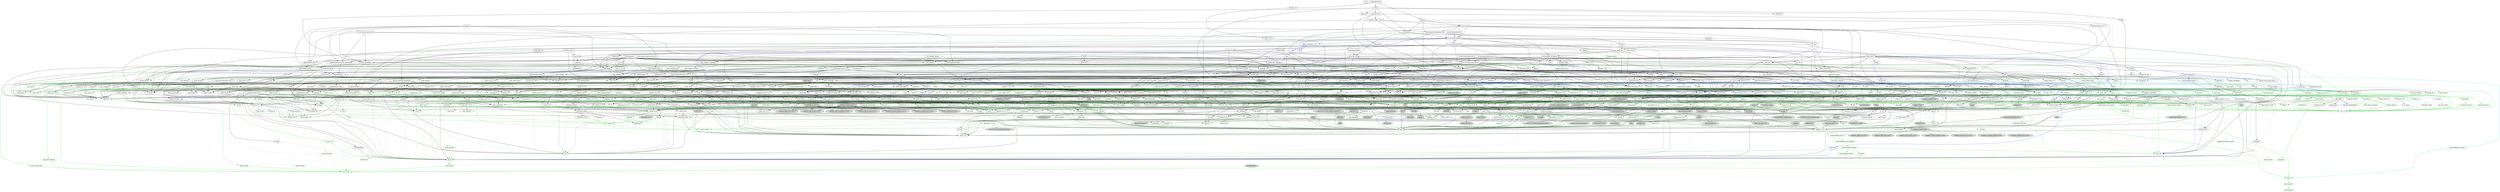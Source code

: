 digraph {
    0 [ label = "tests" shape = box]
    1 [ label = "catalyst-toolbox" shape = box]
    2 [ label = "chain-addr 0.1.0" shape = box]
    3 [ label = "chain-core 0.1.0" shape = box]
    4 [ label = "chain-ser 0.1.0" shape = box]
    5 [ label = "chain-crypto 0.1.0" shape = box]
    6 [ label = "typed-bytes 0.1.0" shape = box]
    7 [ label = "chain-impl-mockchain 0.1.0" shape = box]
    8 [ label = "cardano-legacy-address 0.1.1" shape = box]
    9 [ label = "chain-time 0.1.0" shape = box]
    10 [ label = "chain-vote 0.1.0" shape = box]
    11 [ label = "imhamt 0.1.0" shape = box]
    12 [ label = "sparse-array 0.1.0" shape = box]
    13 [ label = "chain-storage 0.1.0" shape = box]
    14 [ label = "jcli" shape = box]
    15 [ label = "jormungandr-lib 0.13.0" shape = box]
    16 [ label = "jormungandr-automation" shape = box]
    17 [ label = "jortestkit" shape = box]
    18 [ label = "jormungandr-integration-tests" shape = box]
    19 [ label = "hersir" shape = box]
    20 [ label = "thor" shape = box]
    21 [ label = "loki" shape = box]
    22 [ label = "mjolnir" shape = box]
    23 [ label = "snapshot-lib" shape = box]
    24 [ label = "symmetric-cipher" shape = box]
    25 [ label = "vit-servicing-station-lib" shape = box]
    26 [ label = "event-db" shape = box]
    27 [ label = "vit-servicing-station-tests" shape = box]
    28 [ label = "wallet 0.8.3" shape = box]
    29 [ label = "chain-path-derivation 0.8.3" shape = box]
    30 [ label = "hdkeygen 0.8.3" shape = box]
    31 [ label = "chain-network" shape = box]
    32 [ label = "jormungandrwallet" shape = box]
    33 [ label = "wallet-core" shape = box]
    34 [ label = "wallet-wasm-js" shape = box]
    35 [ label = "wallet-uniffi" shape = box]
    36 [ label = "jormungandr" shape = box]
    37 [ label = "explorer" shape = box]
    38 [ label = "settings" shape = box]
    39 [ label = "blockchain" shape = box]
    40 [ label = "vit-servicing-station-cli" shape = box]
    41 [ label = "vit-servicing-station-server" shape = box]
    42 [ label = "iapyx" shape = box]
    43 [ label = "valgrind" shape = box]
    44 [ label = "vitup" shape = box]
    45 [ label = "mainnet-lib" shape = box]
    46 [ label = "mainnet-tools" shape = box]
    47 [ label = "scheduler-service-lib" shape = box]
    48 [ label = "signals-handler" shape = box]
    49 [ label = "snapshot-trigger-service" shape = box]
    50 [ label = "voting_tools_rs" shape = box]
    51 [ label = "integration-tests" shape = box]
    52 [ label = "cat-data-service" shape = box]
    53 [ label = "audit" shape = box]
    54 [ label = "vit-servicing-station-cli-f10" shape = box]
    55 [ label = "vit-servicing-station-lib-f10" shape = box]
    56 [ label = "vit-servicing-station-server-f10" shape = box]
    57 [ label = "vit-servicing-station-tests-f10" shape = box]
    58 [ label = "sign" shape = box]
    59 [ label = "assert_cmd" ]
    60 [ label = "assert_fs" ]
    61 [ label = "bech32 0.8.1" ]
    62 [ label = "clap 4.4.8" ]
    63 [ label = "color-eyre" ]
    64 [ label = "csv" ]
    65 [ label = "fraction" ]
    66 [ label = "futures" ]
    67 [ label = "gag" ]
    68 [ label = "governor" ]
    69 [ label = "graphql_client" ]
    70 [ label = "hex" ]
    71 [ label = "image" ]
    72 [ label = "itertools 0.10.5" color = darkgreen]
    73 [ label = "once_cell" color = darkgreen]
    74 [ label = "predicates 2.1.5" ]
    75 [ label = "proptest" ]
    76 [ label = "qrcode" ]
    77 [ label = "quircs" ]
    78 [ label = "rand 0.8.5" color = darkgreen]
    79 [ label = "rand_chacha 0.3.1" color = darkgreen]
    80 [ label = "rayon" ]
    81 [ label = "regex" color = darkgreen]
    82 [ label = "reqwest" ]
    83 [ label = "rust_decimal" color = darkgreen]
    84 [ label = "rust_decimal_macros" color = green3]
    85 [ label = "serde" color = darkgreen]
    86 [ label = "serde_json" color = darkgreen]
    87 [ label = "serde_test" ]
    88 [ label = "serde_yaml 0.9.27" ]
    89 [ label = "sscanf" ]
    90 [ label = "test-strategy" color = green3]
    91 [ label = "thiserror" color = darkgreen]
    92 [ label = "time" color = darkgreen]
    93 [ label = "tokio" color = darkgreen]
    94 [ label = "tracing" color = darkgreen]
    95 [ label = "tracing-subscriber" ]
    96 [ label = "url" color = darkgreen]
    97 [ label = "versionisator" color = green3]
    98 [ label = "cryptoxide 0.4.4" ]
    99 [ label = "quickcheck" ]
    100 [ label = "curve25519-dalek-ng" ]
    101 [ label = "ed25519-bip32 0.4.1" ]
    102 [ label = "ed25519-dalek" ]
    103 [ label = "generic-array" color = darkgreen]
    104 [ label = "rand_core 0.6.4" color = darkgreen]
    105 [ label = "sha2 0.10.8" color = darkgreen]
    106 [ label = "smoke" color = blue]
    107 [ label = "lazy_static" color = darkgreen]
    108 [ label = "quickcheck_macros" color = green3]
    109 [ label = "strum 0.24.1" ]
    110 [ label = "strum_macros 0.24.3" color = green3]
    111 [ label = "tempfile" color = darkgreen]
    112 [ label = "cbor_event" ]
    113 [ label = "base64 0.21.5" color = darkgreen]
    114 [ label = "cfg-if 1.0.0" color = darkgreen]
    115 [ label = "const_format" ]
    116 [ label = "criterion" ]
    117 [ label = "rustc_version" color = green3]
    118 [ label = "trybuild" color = blue]
    119 [ label = "data-pile" ]
    120 [ label = "sled" ]
    121 [ label = "base64 0.13.1" ]
    122 [ label = "bincode" color = darkgreen]
    123 [ label = "bytes" color = darkgreen]
    124 [ label = "clap_complete" ]
    125 [ label = "gtmpl" ]
    126 [ label = "rand 0.7.3" ]
    127 [ label = "rpassword" ]
    128 [ label = "serde_derive" color = green3]
    129 [ label = "serde_yaml 0.8.26" ]
    130 [ label = "http" ]
    131 [ label = "humantime" ]
    132 [ label = "parity-multiaddr" ]
    133 [ label = "serde_with" ]
    134 [ label = "bytesize" ]
    135 [ label = "custom_debug" ]
    136 [ label = "flate2" ]
    137 [ label = "fs_extra" ]
    138 [ label = "json" ]
    139 [ label = "keynesis" ]
    140 [ label = "log" color = darkgreen]
    141 [ label = "netstat2" ]
    142 [ label = "os_info" ]
    143 [ label = "poldercast" ]
    144 [ label = "prost 0.9.0" color = darkgreen]
    145 [ label = "semver" color = darkgreen]
    146 [ label = "sysinfo" ]
    147 [ label = "tar" ]
    148 [ label = "tokio-stream" ]
    149 [ label = "tonic 0.6.2" ]
    150 [ label = "tonic-build 0.6.2" color = green3]
    151 [ label = "warp" ]
    152 [ label = "zip" ]
    153 [ label = "console" ]
    154 [ label = "dialoguer" ]
    155 [ label = "indicatif" ]
    156 [ label = "sha-1" ]
    157 [ label = "sha2 0.9.9" ]
    158 [ label = "bech32 0.7.3" ]
    159 [ label = "rstest" color = green3]
    160 [ label = "yaml-rust" ]
    161 [ label = "ctrlc" ]
    162 [ label = "slave-pool" ]
    163 [ label = "cocoon" ]
    164 [ label = "dirs" ]
    165 [ label = "zeroize" ]
    166 [ label = "async-trait" color = green3]
    167 [ label = "diesel" color = darkgreen]
    168 [ label = "diesel_migrations" ]
    169 [ label = "dotenv" ]
    170 [ label = "http-zipkin" ]
    171 [ label = "notify" ]
    172 [ label = "pretty_assertions 1.4.0" color = blue]
    173 [ label = "r2d2" color = darkgreen]
    174 [ label = "simplelog 0.8.0" ]
    175 [ label = "tracing-futures" ]
    176 [ label = "bb8" ]
    177 [ label = "bb8-postgres" ]
    178 [ label = "chrono" color = darkgreen]
    179 [ label = "dotenvy" ]
    180 [ label = "tokio-postgres" color = darkgreen]
    181 [ label = "cfg-if 0.1.10" color = darkgreen]
    182 [ label = "dyn-clone" color = darkgreen]
    183 [ label = "fake" ]
    184 [ label = "hyper" ]
    185 [ label = "postgres" color = darkgreen]
    186 [ label = "pretty_assertions 0.6.1" ]
    187 [ label = "rand_core 0.5.1" ]
    188 [ label = "refinery" ]
    189 [ label = "hashlink" ]
    190 [ label = "paste 0.1.18" color = blue]
    191 [ label = "http-body" ]
    192 [ label = "pin-project" ]
    193 [ label = "clear_on_drop" ]
    194 [ label = "console_error_panic_hook" ]
    195 [ label = "getrandom 0.2.11" color = darkgreen]
    196 [ label = "js-sys" color = darkgreen]
    197 [ label = "wasm-bindgen" color = darkgreen]
    198 [ label = "wasm-bindgen-test" color = blue]
    199 [ label = "web-sys" color = darkgreen]
    200 [ label = "uniffi" ]
    201 [ label = "uniffi_build" color = green3]
    202 [ label = "uniffi_macros" color = green3]
    203 [ label = "arc-swap" ]
    204 [ label = "enum-as-inner" color = green3]
    205 [ label = "jsonrpsee-core" ]
    206 [ label = "jsonrpsee-http-server" ]
    207 [ label = "libc" color = darkgreen]
    208 [ label = "linked-hash-map" ]
    209 [ label = "local-ip-address" ]
    210 [ label = "lru" ]
    211 [ label = "nix 0.25.1" style = filled, fillcolor = lightgrey]
    212 [ label = "opentelemetry" ]
    213 [ label = "opentelemetry-otlp" ]
    214 [ label = "opentelemetry-semantic-conventions" ]
    215 [ label = "prometheus" style = dashed]
    216 [ label = "tokio-util 0.6.10" ]
    217 [ label = "tracing-appender" ]
    218 [ label = "tracing-opentelemetry" ]
    219 [ label = "trust-dns-resolver" ]
    220 [ label = "anyhow" color = darkgreen]
    221 [ label = "async-graphql" ]
    222 [ label = "async-graphql-warp" ]
    223 [ label = "futures-channel" color = darkgreen]
    224 [ label = "futures-util" color = darkgreen]
    225 [ label = "ed25519-bip32 0.3.2" ]
    226 [ label = "prettytable-rs" ]
    227 [ label = "warp-reverse-proxy" ]
    228 [ label = "diffy" ]
    229 [ label = "glob" ]
    230 [ label = "path-slash" ]
    231 [ label = "rustls 0.20.9" ]
    232 [ label = "rustls-pemfile" ]
    233 [ label = "tempdir" ]
    234 [ label = "tokio-rustls 0.23.4" ]
    235 [ label = "uuid 0.8.2" ]
    236 [ label = "walkdir" color = darkgreen]
    237 [ label = "cardano-serialization-lib" ]
    238 [ label = "pharos" ]
    239 [ label = "job_scheduler_ng" ]
    240 [ label = "num-traits" color = darkgreen]
    241 [ label = "uuid 1.6.0" color = darkgreen]
    242 [ label = "bytekind" ]
    243 [ label = "cddl" ]
    244 [ label = "ciborium" ]
    245 [ label = "dashmap" ]
    246 [ label = "insta" color = blue]
    247 [ label = "microtype" ]
    248 [ label = "nonempty" ]
    249 [ label = "tracing-test" color = blue]
    250 [ label = "validity" ]
    251 [ label = "libmath" ]
    252 [ label = "rand_chacha 0.2.2" ]
    253 [ label = "axum" ]
    254 [ label = "metrics" ]
    255 [ label = "metrics-exporter-prometheus" ]
    256 [ label = "tower" ]
    257 [ label = "tower-http" ]
    258 [ label = "chain-addr 0.1.0" ]
    259 [ label = "chain-core 0.1.0" ]
    260 [ label = "chain-crypto 0.1.0" ]
    261 [ label = "chain-impl-mockchain 0.1.0" ]
    262 [ label = "chain-ser 0.1.0" ]
    263 [ label = "chain-storage 0.1.0" ]
    264 [ label = "chain-time 0.1.0" ]
    265 [ label = "chain-vote 0.1.0" ]
    266 [ label = "clap_complete_command" ]
    267 [ label = "jormungandr-lib 0.13.0" ]
    268 [ label = "wallet 0.8.3" ]
    269 [ label = "base64 0.12.3" ]
    270 [ label = "structopt" ]
    271 [ label = "itertools 0.9.0" ]
    272 [ label = "libsqlite3-sys" color = darkgreen]
    273 [ label = "strum 0.21.0" ]
    274 [ label = "strum_macros 0.21.1" color = green3]
    275 [ label = "anstyle" ]
    276 [ label = "bstr" ]
    277 [ label = "doc-comment" ]
    278 [ label = "predicates 3.0.4" ]
    279 [ label = "predicates-core" ]
    280 [ label = "predicates-tree" ]
    281 [ label = "wait-timeout" ]
    282 [ label = "globwalk" ]
    283 [ label = "clap_builder" ]
    284 [ label = "clap_derive 4.4.7" color = green3, style = dashed]
    285 [ label = "backtrace" color = darkgreen]
    286 [ label = "color-spantrace" style = dashed]
    287 [ label = "eyre" ]
    288 [ label = "indenter" ]
    289 [ label = "owo-colors" ]
    290 [ label = "tracing-error" style = dashed]
    291 [ label = "csv-core" ]
    292 [ label = "itoa" color = darkgreen]
    293 [ label = "ryu" color = darkgreen]
    294 [ label = "num" ]
    295 [ label = "futures-core" color = darkgreen]
    296 [ label = "futures-executor" ]
    297 [ label = "futures-io" color = darkgreen]
    298 [ label = "futures-sink" color = darkgreen]
    299 [ label = "futures-task" color = darkgreen]
    300 [ label = "filedescriptor" ]
    301 [ label = "futures-timer" style = dashed]
    302 [ label = "no-std-compat" ]
    303 [ label = "nonzero_ext" ]
    304 [ label = "parking_lot 0.12.1" color = darkgreen]
    305 [ label = "smallvec" color = darkgreen]
    306 [ label = "graphql_query_derive" color = green3, style = dashed]
    307 [ label = "bytemuck" ]
    308 [ label = "byteorder" color = darkgreen]
    309 [ label = "color_quant" ]
    310 [ label = "gif" style = dashed]
    311 [ label = "jpeg-decoder" style = dashed]
    312 [ label = "num-iter" ]
    313 [ label = "num-rational 0.3.2" ]
    314 [ label = "png" style = dashed]
    315 [ label = "scoped_threadpool" style = dashed]
    316 [ label = "tiff" style = dashed]
    317 [ label = "either" color = darkgreen]
    318 [ label = "difflib" style = dashed]
    319 [ label = "float-cmp" style = dashed]
    320 [ label = "normalize-line-endings" style = dashed]
    321 [ label = "bit-set" style = dashed]
    322 [ label = "bit-vec" style = dashed]
    323 [ label = "bitflags 2.4.1" color = darkgreen]
    324 [ label = "rand_xorshift" ]
    325 [ label = "regex-syntax 0.8.2" color = darkgreen]
    326 [ label = "rusty-fork" style = dashed]
    327 [ label = "unarray" ]
    328 [ label = "checked_int_cast" ]
    329 [ label = "num-derive" color = green3]
    330 [ label = "ppv-lite86" color = darkgreen]
    331 [ label = "rayon-core" ]
    332 [ label = "aho-corasick" color = darkgreen]
    333 [ label = "memchr" color = darkgreen]
    334 [ label = "regex-automata 0.4.3" color = darkgreen]
    335 [ label = "encoding_rs" ]
    336 [ label = "h2" ]
    337 [ label = "hyper-rustls" style = "dashed,filled", fillcolor = lightgrey]
    338 [ label = "ipnet" ]
    339 [ label = "mime" ]
    340 [ label = "percent-encoding" color = darkgreen]
    341 [ label = "pin-project-lite" color = darkgreen]
    342 [ label = "rustls 0.21.9" style = dashed]
    343 [ label = "serde_urlencoded" ]
    344 [ label = "system-configuration" style = filled, fillcolor = lightgrey]
    345 [ label = "tokio-rustls 0.24.1" style = dashed]
    346 [ label = "tower-service" ]
    347 [ label = "wasm-bindgen-futures" ]
    348 [ label = "webpki-roots" style = "dashed,filled", fillcolor = lightgrey]
    349 [ label = "winreg" style = filled, fillcolor = lightgrey]
    350 [ label = "arrayvec 0.7.4" color = darkgreen]
    351 [ label = "borsh" color = darkgreen, style = dashed]
    352 [ label = "rkyv" color = darkgreen, style = dashed]
    353 [ label = "quote" color = green3]
    354 [ label = "indexmap 2.1.0" color = darkgreen]
    355 [ label = "unsafe-libyaml" ]
    356 [ label = "sscanf_macro" color = green3]
    357 [ label = "proc-macro2" color = green3]
    358 [ label = "structmeta" color = green3]
    359 [ label = "syn 1.0.109" color = green3]
    360 [ label = "thiserror-impl" color = green3]
    361 [ label = "deranged" color = darkgreen]
    362 [ label = "num_threads" color = darkgreen, style = "dashed,filled", fillcolor = lightgrey]
    363 [ label = "powerfmt" color = darkgreen]
    364 [ label = "time-core" color = darkgreen]
    365 [ label = "time-macros" color = green3, style = dashed]
    366 [ label = "mio" color = darkgreen]
    367 [ label = "num_cpus" color = darkgreen, style = dashed]
    368 [ label = "signal-hook-registry" color = darkgreen, style = "dashed,filled", fillcolor = lightgrey]
    369 [ label = "socket2 0.5.5" color = darkgreen, style = filled, fillcolor = lightgrey]
    370 [ label = "tokio-macros" color = green3, style = dashed]
    371 [ label = "windows-sys 0.48.0" color = darkgreen, style = filled, fillcolor = lightgrey]
    372 [ label = "tracing-attributes" color = green3, style = dashed]
    373 [ label = "tracing-core" color = darkgreen]
    374 [ label = "matchers" style = dashed]
    375 [ label = "nu-ansi-term" style = dashed]
    376 [ label = "sharded-slab" style = dashed]
    377 [ label = "thread_local" ]
    378 [ label = "tracing-log 0.2.0" style = dashed]
    379 [ label = "tracing-serde" style = dashed]
    380 [ label = "form_urlencoded" color = darkgreen]
    381 [ label = "idna 0.4.0" color = darkgreen]
    382 [ label = "platforms" color = green3]
    383 [ label = "env_logger" style = dashed]
    384 [ label = "digest 0.9.0" ]
    385 [ label = "subtle-ng" ]
    386 [ label = "curve25519-dalek" ]
    387 [ label = "ed25519" ]
    388 [ label = "typenum" color = darkgreen]
    389 [ label = "version_check" color = green3]
    390 [ label = "cpufeatures" color = darkgreen, style = filled, fillcolor = lightgrey]
    391 [ label = "digest 0.10.7" color = darkgreen]
    392 [ label = "heck 0.4.1" color = green3]
    393 [ label = "rustversion" color = red]
    394 [ label = "fastrand" color = darkgreen]
    395 [ label = "redox_syscall 0.4.1" color = darkgreen, style = filled, fillcolor = lightgrey]
    396 [ label = "rustix" color = darkgreen]
    397 [ label = "const_format_proc_macros" color = green3]
    398 [ label = "atty" ]
    399 [ label = "cast" ]
    400 [ label = "clap 2.34.0" ]
    401 [ label = "criterion-plot" ]
    402 [ label = "oorandom" ]
    403 [ label = "plotters" ]
    404 [ label = "serde_cbor" ]
    405 [ label = "tinytemplate" ]
    406 [ label = "basic-toml" color = blue]
    407 [ label = "termcolor" ]
    408 [ label = "memmap2" ]
    409 [ label = "crc32fast" ]
    410 [ label = "crossbeam-epoch" ]
    411 [ label = "crossbeam-utils" ]
    412 [ label = "fs2" style = filled, fillcolor = lightgrey]
    413 [ label = "fxhash" ]
    414 [ label = "parking_lot 0.11.2" ]
    415 [ label = "gtmpl_value" ]
    416 [ label = "getrandom 0.1.16" style = dashed]
    417 [ label = "rand_hc" style = filled, fillcolor = lightgrey]
    418 [ label = "winapi" color = darkgreen, style = filled, fillcolor = lightgrey]
    419 [ label = "syn 2.0.39" color = green3]
    420 [ label = "indexmap 1.9.3" color = darkgreen]
    421 [ label = "fnv" color = darkgreen]
    422 [ label = "arrayref" ]
    423 [ label = "bs58" ]
    424 [ label = "data-encoding" ]
    425 [ label = "multihash" ]
    426 [ label = "static_assertions" ]
    427 [ label = "unsigned-varint 0.7.2" ]
    428 [ label = "serde_with_macros" color = green3, style = dashed]
    429 [ label = "custom_debug_derive" color = green3]
    430 [ label = "miniz_oxide 0.7.1" color = darkgreen]
    431 [ label = "cryptoxide 0.3.6" ]
    432 [ label = "bitflags 1.3.2" color = darkgreen]
    433 [ label = "prost-derive 0.9.0" color = green3, style = dashed]
    434 [ label = "core-foundation-sys" color = darkgreen, style = filled, fillcolor = lightgrey]
    435 [ label = "ntapi" style = filled, fillcolor = lightgrey]
    436 [ label = "filetime" ]
    437 [ label = "xattr" style = "dashed,filled", fillcolor = lightgrey]
    438 [ label = "tokio-util 0.7.10" color = darkgreen]
    439 [ label = "async-stream" ]
    440 [ label = "hyper-timeout" style = dashed]
    441 [ label = "tower-layer" ]
    442 [ label = "prost-build 0.9.0" color = green3, style = dashed]
    443 [ label = "headers" ]
    444 [ label = "mime_guess" ]
    445 [ label = "multer" ]
    446 [ label = "scoped-tls" ]
    447 [ label = "tokio-tungstenite" style = dashed]
    448 [ label = "aes 0.8.3" style = dashed]
    449 [ label = "bzip2" style = dashed]
    450 [ label = "constant_time_eq" style = dashed]
    451 [ label = "hmac 0.12.1" color = darkgreen]
    452 [ label = "pbkdf2 0.11.0" style = dashed]
    453 [ label = "sha1" ]
    454 [ label = "zstd" style = dashed]
    455 [ label = "encode_unicode 0.3.6" style = filled, fillcolor = lightgrey]
    456 [ label = "unicode-width" ]
    457 [ label = "windows-sys 0.45.0" style = filled, fillcolor = lightgrey]
    458 [ label = "shell-words" ]
    459 [ label = "number_prefix" ]
    460 [ label = "block-buffer 0.9.0" ]
    461 [ label = "opaque-debug" ]
    462 [ label = "nix 0.27.1" style = filled, fillcolor = lightgrey]
    463 [ label = "crossbeam-channel" ]
    464 [ label = "aes-gcm" ]
    465 [ label = "chacha20poly1305" ]
    466 [ label = "hmac 0.11.0" ]
    467 [ label = "pbkdf2 0.9.0" ]
    468 [ label = "dirs-sys" ]
    469 [ label = "zeroize_derive" color = green3, style = dashed]
    470 [ label = "diesel_derives" color = green3]
    471 [ label = "pq-sys" color = darkgreen, style = dashed]
    472 [ label = "migrations_internals" color = darkgreen]
    473 [ label = "migrations_macros" color = green3]
    474 [ label = "zipkin" ]
    475 [ label = "fsevent-sys" style = "dashed,filled", fillcolor = lightgrey]
    476 [ label = "inotify" style = filled, fillcolor = lightgrey]
    477 [ label = "kqueue" style = filled, fillcolor = lightgrey]
    478 [ label = "diff" color = blue]
    479 [ label = "yansi" color = blue]
    480 [ label = "scheduled-thread-pool" color = darkgreen]
    481 [ label = "android-tzdata" color = darkgreen, style = "dashed,filled", fillcolor = lightgrey]
    482 [ label = "iana-time-zone" color = darkgreen, style = "dashed,filled", fillcolor = lightgrey]
    483 [ label = "windows-targets 0.48.5" color = darkgreen, style = filled, fillcolor = lightgrey]
    484 [ label = "fallible-iterator" color = darkgreen]
    485 [ label = "phf" color = darkgreen]
    486 [ label = "postgres-protocol" color = darkgreen]
    487 [ label = "postgres-types" color = darkgreen]
    488 [ label = "whoami" color = darkgreen]
    489 [ label = "deunicode" ]
    490 [ label = "url-escape" style = dashed]
    491 [ label = "httparse" ]
    492 [ label = "httpdate" ]
    493 [ label = "socket2 0.4.10" style = dashed]
    494 [ label = "want" ]
    495 [ label = "ansi_term 0.11.0" ]
    496 [ label = "ctor" color = green3, style = filled, fillcolor = lightgrey]
    497 [ label = "difference" ]
    498 [ label = "output_vt100" style = filled, fillcolor = lightgrey]
    499 [ label = "refinery-core" color = darkgreen]
    500 [ label = "refinery-macros" color = green3]
    501 [ label = "hashbrown 0.14.2" color = darkgreen]
    502 [ label = "paste-impl" color = turquoise3]
    503 [ label = "proc-macro-hack" color = turquoise3]
    504 [ label = "pin-project-internal" color = green3]
    505 [ label = "cc" color = green3]
    506 [ label = "wasi 0.11.0+wasi-snapshot-preview1" color = darkgreen, style = filled, fillcolor = lightgrey]
    507 [ label = "wasm-bindgen-macro" color = green3]
    508 [ label = "wasm-bindgen-test-macro" color = turquoise3]
    509 [ label = "camino" color = darkgreen]
    510 [ label = "cargo_metadata" ]
    511 [ label = "paste 1.0.14" color = green3]
    512 [ label = "fs-err" color = green3]
    513 [ label = "toml 0.5.11" color = green3]
    514 [ label = "uniffi_meta" color = green3]
    515 [ label = "beef" ]
    516 [ label = "jsonrpsee-types" ]
    517 [ label = "rustc-hash" style = dashed]
    518 [ label = "globset" ]
    519 [ label = "unicase" color = darkgreen]
    520 [ label = "neli" style = filled, fillcolor = lightgrey]
    521 [ label = "windows-sys 0.42.0" style = filled, fillcolor = lightgrey]
    522 [ label = "hashbrown 0.12.3" color = darkgreen]
    523 [ label = "autocfg" color = green3]
    524 [ label = "memoffset 0.6.5" style = "dashed,filled", fillcolor = lightgrey]
    525 [ label = "pin-utils" color = darkgreen]
    526 [ label = "opentelemetry_api" ]
    527 [ label = "opentelemetry_sdk" ]
    528 [ label = "opentelemetry-proto" ]
    529 [ label = "prost 0.11.9" color = darkgreen, style = dashed]
    530 [ label = "tonic 0.8.3" style = dashed]
    531 [ label = "protobuf" style = dashed]
    532 [ label = "slab" color = darkgreen]
    533 [ label = "tracing-log 0.1.4" style = dashed]
    534 [ label = "ipconfig" style = "dashed,filled", fillcolor = lightgrey]
    535 [ label = "lru-cache" ]
    536 [ label = "resolv-conf" style = dashed]
    537 [ label = "trust-dns-proto" ]
    538 [ label = "async-graphql-derive" color = green3]
    539 [ label = "async-graphql-parser" color = darkgreen]
    540 [ label = "async-graphql-value" color = darkgreen]
    541 [ label = "fast_chemail" style = dashed]
    542 [ label = "futures-macro" color = green3, style = dashed]
    543 [ label = "encode_unicode 1.0.0" ]
    544 [ label = "is-terminal" ]
    545 [ label = "term" ]
    546 [ label = "ansi_term 0.12.1" ]
    547 [ label = "ring 0.16.20" ]
    548 [ label = "sct" ]
    549 [ label = "webpki" ]
    550 [ label = "rand 0.4.6" ]
    551 [ label = "remove_dir_all" ]
    552 [ label = "same-file" color = darkgreen]
    553 [ label = "winapi-util" color = darkgreen, style = filled, fillcolor = lightgrey]
    554 [ label = "noop_proc_macro" color = green3, style = filled, fillcolor = lightgrey]
    555 [ label = "num-bigint" ]
    556 [ label = "num-integer" ]
    557 [ label = "rand_os" style = filled, fillcolor = lightgrey]
    558 [ label = "schemars" color = darkgreen]
    559 [ label = "serde-wasm-bindgen 0.4.5" style = filled, fillcolor = lightgrey]
    560 [ label = "cron" ]
    561 [ label = "libm" color = darkgreen, style = dashed]
    562 [ label = "abnf_to_pest" ]
    563 [ label = "base16" ]
    564 [ label = "base64-url" style = dashed]
    565 [ label = "clap 3.2.25" style = dashed]
    566 [ label = "codespan-reporting" ]
    567 [ label = "crossterm" style = "dashed,filled", fillcolor = lightgrey]
    568 [ label = "displaydoc" color = green3]
    569 [ label = "hexf-parse" ]
    570 [ label = "itertools 0.11.0" ]
    571 [ label = "lexical-core" ]
    572 [ label = "pest_meta" ]
    573 [ label = "pest_vm" ]
    574 [ label = "regex-syntax 0.7.5" style = dashed]
    575 [ label = "serde-wasm-bindgen 0.5.0" style = "dashed,filled", fillcolor = lightgrey]
    576 [ label = "simplelog 0.12.1" ]
    577 [ label = "uriparse" style = dashed]
    578 [ label = "ciborium-io" ]
    579 [ label = "ciborium-ll" ]
    580 [ label = "lock_api" color = darkgreen]
    581 [ label = "parking_lot_core 0.9.9" color = darkgreen]
    582 [ label = "similar" color = blue]
    583 [ label = "microtype-macro" color = green3]
    584 [ label = "secrecy" style = dashed]
    585 [ label = "tracing-test-macro" color = turquoise3]
    586 [ label = "rand 0.3.23" ]
    587 [ label = "axum-core" ]
    588 [ label = "matchit" ]
    589 [ label = "serde_path_to_error" style = dashed]
    590 [ label = "sync_wrapper" ]
    591 [ label = "ahash 0.7.7" color = darkgreen]
    592 [ label = "metrics-macros" color = green3]
    593 [ label = "metrics-util" ]
    594 [ label = "quanta" ]
    595 [ label = "http-range-header" ]
    596 [ label = "typed-bytes 0.1.0" ]
    597 [ label = "cardano-legacy-address 0.1.1" ]
    598 [ label = "imhamt 0.1.0" ]
    599 [ label = "sparse-array 0.1.0" ]
    600 [ label = "clap_complete_fig" style = dashed]
    601 [ label = "clap_complete_nushell" style = dashed]
    602 [ label = "chain-path-derivation 0.8.3" ]
    603 [ label = "hdkeygen 0.8.3" ]
    604 [ label = "structopt-derive" color = green3]
    605 [ label = "pkg-config" color = green3, style = dashed]
    606 [ label = "vcpkg" color = green3, style = "dashed,filled", fillcolor = lightgrey]
    607 [ label = "heck 0.3.3" color = green3]
    608 [ label = "termtree" ]
    609 [ label = "ignore" ]
    610 [ label = "anstream" style = dashed]
    611 [ label = "clap_lex 0.6.0" ]
    612 [ label = "strsim 0.10.0" color = darkgreen, style = dashed]
    613 [ label = "addr2line" color = darkgreen, style = filled, fillcolor = lightgrey]
    614 [ label = "object" color = darkgreen, style = filled, fillcolor = lightgrey]
    615 [ label = "rustc-demangle" color = darkgreen]
    616 [ label = "num-complex" ]
    617 [ label = "num-rational 0.4.1" ]
    618 [ label = "graphql_client_codegen" color = green3, style = dashed]
    619 [ label = "weezl" style = dashed]
    620 [ label = "deflate" style = dashed]
    621 [ label = "miniz_oxide 0.3.7" style = dashed]
    622 [ label = "miniz_oxide 0.4.4" style = dashed]
    623 [ label = "quick-error" style = dashed]
    624 [ label = "crossbeam-deque" ]
    625 [ label = "ring 0.17.5" ]
    626 [ label = "rustls-webpki" style = dashed]
    627 [ label = "core-foundation" style = filled, fillcolor = lightgrey]
    628 [ label = "system-configuration-sys" style = filled, fillcolor = lightgrey]
    629 [ label = "borsh-derive" color = green3, style = dashed]
    630 [ label = "cfg_aliases" color = green3, style = dashed]
    631 [ label = "bitvec" color = darkgreen, style = dashed]
    632 [ label = "bytecheck" color = darkgreen, style = dashed]
    633 [ label = "ptr_meta" color = darkgreen, style = dashed]
    634 [ label = "rend" color = darkgreen, style = dashed]
    635 [ label = "rkyv_derive" color = green3, style = dashed]
    636 [ label = "seahash" color = darkgreen, style = dashed]
    637 [ label = "tinyvec" color = darkgreen]
    638 [ label = "equivalent" color = darkgreen]
    639 [ label = "regex-syntax 0.6.29" color = darkgreen]
    640 [ label = "unicode-ident" color = green3]
    641 [ label = "structmeta-derive" color = green3]
    642 [ label = "hermit-abi 0.3.3" color = darkgreen, style = filled, fillcolor = lightgrey]
    643 [ label = "valuable" color = darkgreen, style = "dashed,filled", fillcolor = lightgrey]
    644 [ label = "regex-automata 0.1.10" style = dashed]
    645 [ label = "overload" style = dashed]
    646 [ label = "unicode-bidi" color = darkgreen]
    647 [ label = "unicode-normalization" color = darkgreen]
    648 [ label = "subtle" color = darkgreen]
    649 [ label = "signature" ]
    650 [ label = "block-buffer 0.10.4" color = darkgreen, style = dashed]
    651 [ label = "crypto-common" color = darkgreen]
    652 [ label = "errno" color = darkgreen, style = filled, fillcolor = lightgrey]
    653 [ label = "linux-raw-sys" color = darkgreen, style = filled, fillcolor = lightgrey]
    654 [ label = "unicode-xid" color = green3]
    655 [ label = "hermit-abi 0.1.19" style = filled, fillcolor = lightgrey]
    656 [ label = "strsim 0.8.0" style = dashed]
    657 [ label = "textwrap 0.11.0" ]
    658 [ label = "vec_map" style = dashed]
    659 [ label = "plotters-backend" ]
    660 [ label = "plotters-svg" style = dashed]
    661 [ label = "half" ]
    662 [ label = "memoffset 0.9.0" ]
    663 [ label = "scopeguard" color = darkgreen]
    664 [ label = "instant" ]
    665 [ label = "parking_lot_core 0.8.6" ]
    666 [ label = "wasi 0.9.0+wasi-snapshot-preview1" style = "dashed,filled", fillcolor = lightgrey]
    667 [ label = "winapi-i686-pc-windows-gnu" color = darkgreen, style = filled, fillcolor = lightgrey]
    668 [ label = "winapi-x86_64-pc-windows-gnu" color = darkgreen, style = filled, fillcolor = lightgrey]
    669 [ label = "multihash-derive" color = green3, style = dashed]
    670 [ label = "unsigned-varint 0.5.1" ]
    671 [ label = "darling 0.20.3" color = green3, style = dashed]
    672 [ label = "synstructure" color = green3]
    673 [ label = "adler" color = darkgreen]
    674 [ label = "redox_syscall 0.3.5" style = filled, fillcolor = lightgrey]
    675 [ label = "async-stream-impl" color = green3]
    676 [ label = "tokio-io-timeout" style = dashed]
    677 [ label = "multimap" color = green3, style = dashed]
    678 [ label = "petgraph" color = green3, style = dashed]
    679 [ label = "prost-types 0.9.0" color = green3, style = dashed]
    680 [ label = "which" color = green3, style = dashed]
    681 [ label = "headers-core" ]
    682 [ label = "spin 0.9.8" ]
    683 [ label = "tungstenite" style = dashed]
    684 [ label = "cipher 0.4.4" ]
    685 [ label = "bzip2-sys" style = dashed]
    686 [ label = "password-hash" style = dashed]
    687 [ label = "zstd-safe" style = dashed]
    688 [ label = "windows-targets 0.42.2" style = filled, fillcolor = lightgrey]
    689 [ label = "aead 0.4.3" ]
    690 [ label = "aes 0.7.5" style = dashed]
    691 [ label = "cipher 0.3.0" ]
    692 [ label = "ctr" ]
    693 [ label = "ghash" ]
    694 [ label = "aead 0.5.2" ]
    695 [ label = "chacha20" ]
    696 [ label = "poly1305" ]
    697 [ label = "crypto-mac" ]
    698 [ label = "redox_users" style = filled, fillcolor = lightgrey]
    699 [ label = "lazycell" ]
    700 [ label = "zipkin-types" ]
    701 [ label = "inotify-sys" style = filled, fillcolor = lightgrey]
    702 [ label = "kqueue-sys" style = filled, fillcolor = lightgrey]
    703 [ label = "android_system_properties" color = darkgreen, style = "dashed,filled", fillcolor = lightgrey]
    704 [ label = "iana-time-zone-haiku" color = darkgreen, style = "dashed,filled", fillcolor = lightgrey]
    705 [ label = "windows-core" color = darkgreen, style = "dashed,filled", fillcolor = lightgrey]
    706 [ label = "windows_aarch64_gnullvm 0.48.5" color = darkgreen, style = filled, fillcolor = lightgrey]
    707 [ label = "windows_aarch64_msvc 0.48.5" color = darkgreen, style = filled, fillcolor = lightgrey]
    708 [ label = "windows_i686_gnu 0.48.5" color = darkgreen, style = filled, fillcolor = lightgrey]
    709 [ label = "windows_i686_msvc 0.48.5" color = darkgreen, style = filled, fillcolor = lightgrey]
    710 [ label = "windows_x86_64_gnu 0.48.5" color = darkgreen, style = filled, fillcolor = lightgrey]
    711 [ label = "windows_x86_64_gnullvm 0.48.5" color = darkgreen, style = filled, fillcolor = lightgrey]
    712 [ label = "windows_x86_64_msvc 0.48.5" color = darkgreen, style = filled, fillcolor = lightgrey]
    713 [ label = "phf_shared" color = darkgreen]
    714 [ label = "md-5" color = darkgreen]
    715 [ label = "stringprep" color = darkgreen]
    716 [ label = "try-lock" ]
    717 [ label = "siphasher 1.0.0" color = darkgreen]
    718 [ label = "toml 0.7.8" color = darkgreen]
    719 [ label = "ahash 0.8.6" color = darkgreen, style = dashed]
    720 [ label = "allocator-api2" color = darkgreen, style = dashed]
    721 [ label = "jobserver" color = green3, style = dashed]
    722 [ label = "wasm-bindgen-macro-support" color = green3]
    723 [ label = "cargo-platform" ]
    724 [ label = "siphasher 0.3.11" color = darkgreen]
    725 [ label = "uniffi_checksum_derive" color = green3]
    726 [ label = "windows_aarch64_gnullvm 0.42.2" style = filled, fillcolor = lightgrey]
    727 [ label = "windows_aarch64_msvc 0.42.2" style = filled, fillcolor = lightgrey]
    728 [ label = "windows_i686_gnu 0.42.2" style = filled, fillcolor = lightgrey]
    729 [ label = "windows_i686_msvc 0.42.2" style = filled, fillcolor = lightgrey]
    730 [ label = "windows_x86_64_gnu 0.42.2" style = filled, fillcolor = lightgrey]
    731 [ label = "windows_x86_64_gnullvm 0.42.2" style = filled, fillcolor = lightgrey]
    732 [ label = "windows_x86_64_msvc 0.42.2" style = filled, fillcolor = lightgrey]
    733 [ label = "tonic-build 0.8.4" color = green3, style = dashed]
    734 [ label = "prost-derive 0.11.9" color = green3, style = dashed]
    735 [ label = "widestring" style = "dashed,filled", fillcolor = lightgrey]
    736 [ label = "hostname" style = dashed]
    737 [ label = "idna 0.2.3" ]
    738 [ label = "Inflector" color = green3]
    739 [ label = "darling 0.14.4" color = green3]
    740 [ label = "proc-macro-crate 1.3.1" color = green3]
    741 [ label = "pest" color = darkgreen]
    742 [ label = "ascii_utils" style = dashed]
    743 [ label = "dirs-next" ]
    744 [ label = "spin 0.5.2" style = filled, fillcolor = lightgrey]
    745 [ label = "untrusted 0.7.1" ]
    746 [ label = "untrusted 0.9.0" ]
    747 [ label = "fuchsia-cprng" style = filled, fillcolor = lightgrey]
    748 [ label = "rand_core 0.3.1" style = filled, fillcolor = lightgrey]
    749 [ label = "rdrand" style = filled, fillcolor = lightgrey]
    750 [ label = "cloudabi" style = filled, fillcolor = lightgrey]
    751 [ label = "rand_core 0.4.2" style = filled, fillcolor = lightgrey]
    752 [ label = "schemars_derive" color = green3, style = dashed]
    753 [ label = "nom" ]
    754 [ label = "abnf" ]
    755 [ label = "pretty" ]
    756 [ label = "clap_derive 3.2.25" color = green3, style = dashed]
    757 [ label = "clap_lex 0.2.4" style = dashed]
    758 [ label = "textwrap 0.16.0" style = dashed]
    759 [ label = "crossterm_winapi" style = "dashed,filled", fillcolor = lightgrey]
    760 [ label = "signal-hook" style = "dashed,filled", fillcolor = lightgrey]
    761 [ label = "signal-hook-mio" style = "dashed,filled", fillcolor = lightgrey]
    762 [ label = "lexical-parse-float" style = dashed]
    763 [ label = "lexical-parse-integer" style = dashed]
    764 [ label = "lexical-util" ]
    765 [ label = "lexical-write-float" style = dashed]
    766 [ label = "lexical-write-integer" style = dashed]
    767 [ label = "atomic-shim" style = dashed]
    768 [ label = "hashbrown 0.11.2" style = dashed]
    769 [ label = "sketches-ddsketch" style = dashed]
    770 [ label = "mach" style = filled, fillcolor = lightgrey]
    771 [ label = "raw-cpuid" style = filled, fillcolor = lightgrey]
    772 [ label = "wasi 0.10.2+wasi-snapshot-preview1" style = filled, fillcolor = lightgrey]
    773 [ label = "proc-macro-error" color = green3]
    774 [ label = "unicode-segmentation" color = darkgreen]
    775 [ label = "anstyle-parse" style = dashed]
    776 [ label = "anstyle-query" style = dashed]
    777 [ label = "anstyle-wincon" style = "dashed,filled", fillcolor = lightgrey]
    778 [ label = "colorchoice" style = dashed]
    779 [ label = "utf8parse" style = dashed]
    780 [ label = "gimli" color = darkgreen, style = filled, fillcolor = lightgrey]
    781 [ label = "graphql-introspection-query" color = green3, style = dashed]
    782 [ label = "graphql-parser" color = green3, style = dashed]
    783 [ label = "adler32" style = dashed]
    784 [ label = "proc-macro-crate 2.0.0" color = green3, style = dashed]
    785 [ label = "syn_derive" color = green3, style = dashed]
    786 [ label = "funty" color = darkgreen, style = dashed]
    787 [ label = "radium" color = darkgreen, style = dashed]
    788 [ label = "tap" color = darkgreen, style = dashed]
    789 [ label = "wyz" color = darkgreen, style = dashed]
    790 [ label = "bytecheck_derive" color = green3, style = dashed]
    791 [ label = "simdutf8" color = darkgreen, style = dashed]
    792 [ label = "ptr_meta_derive" color = green3, style = dashed]
    793 [ label = "tinyvec_macros" color = darkgreen, style = dashed]
    794 [ label = "redox_syscall 0.2.16" style = filled, fillcolor = lightgrey]
    795 [ label = "darling_core 0.20.3" color = green3, style = dashed]
    796 [ label = "darling_macro 0.20.3" color = green3, style = dashed]
    797 [ label = "fixedbitset" color = green3, style = dashed]
    798 [ label = "home" color = green3, style = "dashed,filled", fillcolor = lightgrey]
    799 [ label = "utf-8" style = dashed]
    800 [ label = "inout" ]
    801 [ label = "base64ct" style = dashed]
    802 [ label = "zstd-sys" style = dashed]
    803 [ label = "polyval" ]
    804 [ label = "universal-hash 0.5.1" ]
    805 [ label = "libredox" style = filled, fillcolor = lightgrey]
    806 [ label = "finl_unicode" color = darkgreen]
    807 [ label = "serde_spanned" color = darkgreen]
    808 [ label = "toml_datetime" color = darkgreen]
    809 [ label = "toml_edit 0.19.15" color = darkgreen]
    810 [ label = "zerocopy" color = darkgreen, style = dashed]
    811 [ label = "wasm-bindgen-backend" color = green3]
    812 [ label = "wasm-bindgen-shared" color = green3]
    813 [ label = "prettyplease" color = green3, style = dashed]
    814 [ label = "prost-build 0.11.9" color = green3, style = dashed]
    815 [ label = "match_cfg" style = dashed]
    816 [ label = "matches" ]
    817 [ label = "darling_core 0.14.4" color = green3]
    818 [ label = "darling_macro 0.14.4" color = green3]
    819 [ label = "ucd-trie" color = darkgreen]
    820 [ label = "dirs-sys-next" ]
    821 [ label = "serde_derive_internals" color = green3, style = dashed]
    822 [ label = "minimal-lexical" ]
    823 [ label = "abnf-core" ]
    824 [ label = "arrayvec 0.5.2" ]
    825 [ label = "typed-arena" ]
    826 [ label = "os_str_bytes" style = dashed]
    827 [ label = "proc-macro-error-attr" color = green3]
    828 [ label = "combine" color = green3, style = dashed]
    829 [ label = "toml_edit 0.20.7" color = green3, style = dashed]
    830 [ label = "ident_case" color = green3]
    831 [ label = "universal-hash 0.4.1" ]
    832 [ label = "winnow" color = darkgreen]
    833 [ label = "zerocopy-derive" color = green3, style = "dashed,filled", fillcolor = lightgrey]
    834 [ label = "bumpalo" color = green3]
    835 [ label = "prost-types 0.11.9" color = green3, style = dashed]
    836 [ label = "ascii" color = green3, style = dashed]
    837 [ label = "unreachable" color = green3, style = dashed]
    838 [ label = "void" color = green3, style = dashed]
    1 -> 63 [ ]
    1 -> 67 [ ]
    1 -> 68 [ ]
    1 -> 18 [ ]
    1 -> 76 [ ]
    1 -> 77 [ ]
    1 -> 89 [ ]
    1 -> 24 [ ]
    1 -> 25 [ style = dotted]
    1 -> 25 [ color = blue]
    1 -> 28 [ ]
    2 -> 3 [ ]
    2 -> 5 [ ]
    2 -> 5 [ color = blue]
    3 -> 4 [ ]
    4 -> 91 [ ]
    5 -> 61 [ ]
    5 -> 100 [ ]
    5 -> 101 [ ]
    5 -> 102 [ ]
    5 -> 70 [ ]
    5 -> 75 [ style = dotted]
    5 -> 75 [ color = blue]
    5 -> 99 [ style = dotted]
    5 -> 99 [ color = blue]
    5 -> 80 [ ]
    5 -> 105 [ ]
    5 -> 106 [ color = blue]
    5 -> 90 [ color = green3, style = dotted]
    5 -> 90 [ color = turquoise3]
    5 -> 6 [ ]
    7 -> 8 [ ]
    7 -> 2 [ ]
    7 -> 2 [ color = blue]
    7 -> 9 [ ]
    7 -> 9 [ color = blue]
    7 -> 10 [ ]
    7 -> 11 [ ]
    7 -> 108 [ color = green3, style = dotted]
    7 -> 108 [ color = turquoise3]
    7 -> 12 [ ]
    7 -> 109 [ ]
    7 -> 94 [ ]
    8 -> 112 [ ]
    8 -> 101 [ ]
    9 -> 3 [ ]
    9 -> 75 [ style = dotted]
    9 -> 75 [ color = blue]
    9 -> 99 [ style = dotted]
    9 -> 99 [ color = blue]
    9 -> 90 [ color = green3, style = dotted]
    9 -> 90 [ color = turquoise3]
    10 -> 113 [ ]
    10 -> 3 [ ]
    10 -> 5 [ ]
    10 -> 115 [ ]
    10 -> 116 [ color = blue]
    11 -> 116 [ color = blue]
    11 -> 75 [ style = dotted]
    11 -> 75 [ color = blue]
    11 -> 117 [ color = green3]
    11 -> 90 [ color = green3, style = dotted]
    11 -> 90 [ color = turquoise3]
    11 -> 91 [ ]
    11 -> 118 [ color = blue]
    12 -> 75 [ color = blue]
    12 -> 90 [ color = turquoise3]
    13 -> 116 [ style = dotted]
    13 -> 119 [ ]
    13 -> 104 [ style = dotted]
    13 -> 104 [ color = blue]
    13 -> 120 [ ]
    13 -> 111 [ style = dotted]
    13 -> 111 [ color = blue]
    13 -> 91 [ ]
    14 -> 60 [ color = blue]
    14 -> 124 [ ]
    14 -> 125 [ ]
    14 -> 15 [ ]
    14 -> 74 [ color = blue]
    14 -> 82 [ ]
    14 -> 127 [ ]
    14 -> 97 [ color = green3]
    15 -> 122 [ color = blue]
    15 -> 7 [ ]
    15 -> 7 [ color = blue]
    15 -> 130 [ ]
    15 -> 131 [ ]
    15 -> 132 [ ]
    15 -> 133 [ ]
    15 -> 129 [ color = blue]
    16 -> 59 [ ]
    16 -> 13 [ ]
    16 -> 69 [ ]
    16 -> 14 [ ]
    16 -> 17 [ ]
    16 -> 138 [ ]
    16 -> 141 [ ]
    16 -> 143 [ ]
    16 -> 149 [ ]
    16 -> 150 [ color = green3]
    16 -> 95 [ ]
    17 -> 60 [ ]
    17 -> 121 [ ]
    17 -> 61 [ ]
    17 -> 134 [ ]
    17 -> 64 [ ]
    17 -> 135 [ ]
    17 -> 154 [ ]
    17 -> 137 [ ]
    17 -> 70 [ ]
    17 -> 131 [ ]
    17 -> 155 [ ]
    17 -> 142 [ ]
    17 -> 74 [ ]
    17 -> 82 [ ]
    17 -> 145 [ ]
    17 -> 129 [ ]
    17 -> 156 [ ]
    17 -> 157 [ ]
    17 -> 146 [ ]
    17 -> 147 [ ]
    17 -> 151 [ ]
    17 -> 152 [ ]
    18 -> 158 [ ]
    18 -> 19 [ ]
    18 -> 22 [ ]
    18 -> 159 [ color = green3]
    19 -> 161 [ ]
    19 -> 162 [ ]
    19 -> 20 [ ]
    20 -> 163 [ ]
    20 -> 164 [ ]
    20 -> 16 [ ]
    21 -> 20 [ ]
    22 -> 21 [ ]
    23 -> 65 [ ]
    23 -> 15 [ ]
    23 -> 82 [ ]
    23 -> 84 [ color = green3]
    23 -> 87 [ style = dotted]
    23 -> 87 [ color = blue]
    23 -> 88 [ ]
    23 -> 88 [ color = blue]
    24 -> 98 [ ]
    24 -> 78 [ ]
    24 -> 91 [ ]
    24 -> 165 [ ]
    25 -> 168 [ ]
    25 -> 169 [ ]
    25 -> 26 [ ]
    25 -> 170 [ ]
    25 -> 171 [ ]
    25 -> 172 [ color = blue]
    25 -> 174 [ ]
    25 -> 175 [ ]
    25 -> 95 [ ]
    25 -> 27 [ color = blue]
    26 -> 177 [ ]
    26 -> 179 [ ]
    26 -> 83 [ ]
    26 -> 91 [ ]
    27 -> 59 [ ]
    27 -> 181 [ ]
    27 -> 62 [ ]
    27 -> 182 [ ]
    27 -> 183 [ ]
    27 -> 17 [ ]
    27 -> 186 [ ]
    27 -> 188 [ ]
    27 -> 23 [ ]
    27 -> 25 [ ]
    28 -> 189 [ ]
    28 -> 30 [ ]
    28 -> 15 [ ]
    29 -> 190 [ color = blue]
    29 -> 99 [ color = blue]
    29 -> 108 [ color = turquoise3]
    29 -> 91 [ ]
    30 -> 8 [ ]
    30 -> 2 [ ]
    30 -> 29 [ ]
    31 -> 5 [ ]
    31 -> 66 [ ]
    31 -> 91 [ ]
    31 -> 149 [ ]
    31 -> 150 [ color = green3]
    32 -> 33 [ ]
    33 -> 158 [ ]
    33 -> 24 [ ]
    33 -> 28 [ ]
    34 -> 193 [ ]
    34 -> 33 [ ]
    34 -> 198 [ color = blue]
    35 -> 200 [ ]
    35 -> 33 [ ]
    36 -> 203 [ ]
    36 -> 31 [ ]
    36 -> 13 [ ]
    36 -> 62 [ ]
    36 -> 170 [ ]
    36 -> 15 [ ]
    36 -> 206 [ ]
    36 -> 209 [ ]
    36 -> 211 [ arrowType = empty, fillcolor = lightgrey]
    36 -> 213 [ ]
    36 -> 214 [ ]
    36 -> 143 [ ]
    36 -> 215 [ style = dotted]
    36 -> 82 [ ]
    36 -> 217 [ ]
    36 -> 218 [ ]
    36 -> 219 [ ]
    36 -> 97 [ color = green3]
    36 -> 151 [ ]
    37 -> 222 [ ]
    37 -> 31 [ ]
    37 -> 170 [ ]
    37 -> 18 [ ]
    37 -> 213 [ ]
    37 -> 214 [ ]
    37 -> 217 [ ]
    37 -> 218 [ ]
    38 -> 120 [ ]
    38 -> 91 [ ]
    39 -> 7 [ ]
    39 -> 210 [ ]
    40 -> 25 [ ]
    41 -> 213 [ ]
    41 -> 214 [ ]
    41 -> 217 [ ]
    41 -> 218 [ ]
    41 -> 25 [ ]
    42 -> 1 [ ]
    42 -> 225 [ ]
    42 -> 226 [ ]
    42 -> 43 [ ]
    43 -> 16 [ ]
    43 -> 25 [ ]
    43 -> 33 [ ]
    43 -> 227 [ ]
    44 -> 228 [ ]
    44 -> 46 [ ]
    44 -> 230 [ ]
    44 -> 234 [ ]
    44 -> 217 [ ]
    44 -> 235 [ ]
    44 -> 43 [ ]
    45 -> 237 [ ]
    45 -> 238 [ ]
    45 -> 23 [ ]
    45 -> 233 [ ]
    45 -> 20 [ ]
    46 -> 239 [ ]
    46 -> 45 [ ]
    46 -> 226 [ ]
    46 -> 49 [ ]
    47 -> 178 [ ]
    47 -> 62 [ ]
    47 -> 66 [ ]
    47 -> 17 [ ]
    47 -> 241 [ ]
    48 -> 66 [ ]
    48 -> 93 [ ]
    49 -> 1 [ ]
    49 -> 47 [ ]
    49 -> 48 [ ]
    49 -> 50 [ ]
    50 -> 242 [ ]
    50 -> 237 [ ]
    50 -> 243 [ ]
    50 -> 62 [ ]
    50 -> 63 [ ]
    50 -> 245 [ ]
    50 -> 164 [ ]
    50 -> 246 [ color = blue]
    50 -> 247 [ ]
    50 -> 248 [ ]
    50 -> 75 [ ]
    50 -> 80 [ ]
    50 -> 83 [ ]
    50 -> 90 [ color = green3]
    50 -> 249 [ color = blue]
    50 -> 250 [ ]
    51 -> 42 [ ]
    51 -> 251 [ ]
    51 -> 44 [ ]
    52 -> 253 [ ]
    52 -> 62 [ ]
    52 -> 26 [ ]
    52 -> 255 [ ]
    52 -> 133 [ ]
    52 -> 257 [ ]
    52 -> 95 [ ]
    53 -> 263 [ ]
    53 -> 266 [ ]
    53 -> 63 [ ]
    53 -> 116 [ color = blue]
    53 -> 129 [ ]
    53 -> 106 [ color = blue]
    53 -> 268 [ ]
    54 -> 55 [ ]
    55 -> 166 [ color = green3]
    55 -> 269 [ ]
    55 -> 168 [ ]
    55 -> 169 [ ]
    55 -> 170 [ ]
    55 -> 271 [ ]
    55 -> 15 [ color = blue]
    55 -> 171 [ ]
    55 -> 174 [ ]
    55 -> 270 [ ]
    55 -> 273 [ ]
    55 -> 274 [ color = green3]
    55 -> 175 [ ]
    55 -> 95 [ ]
    55 -> 151 [ ]
    56 -> 217 [ ]
    56 -> 55 [ ]
    57 -> 59 [ ]
    57 -> 181 [ ]
    57 -> 182 [ ]
    57 -> 183 [ ]
    57 -> 17 [ ]
    57 -> 186 [ ]
    57 -> 55 [ ]
    58 -> 13 [ ]
    58 -> 266 [ ]
    58 -> 63 [ ]
    58 -> 15 [ ]
    58 -> 82 [ ]
    59 -> 276 [ ]
    59 -> 277 [ ]
    59 -> 278 [ ]
    59 -> 280 [ ]
    59 -> 281 [ ]
    60 -> 277 [ ]
    60 -> 282 [ ]
    60 -> 278 [ ]
    60 -> 280 [ ]
    60 -> 111 [ ]
    62 -> 283 [ ]
    62 -> 284 [ color = green3, style = dotted]
    63 -> 285 [ ]
    63 -> 286 [ style = dotted]
    63 -> 287 [ ]
    64 -> 291 [ ]
    64 -> 292 [ ]
    64 -> 293 [ ]
    64 -> 85 [ ]
    65 -> 107 [ style = dotted]
    65 -> 294 [ ]
    66 -> 296 [ style = dotted]
    67 -> 300 [ ]
    67 -> 111 [ ]
    68 -> 66 [ style = dotted]
    68 -> 301 [ style = dotted]
    68 -> 302 [ ]
    68 -> 303 [ ]
    68 -> 304 [ ]
    68 -> 78 [ style = dotted]
    69 -> 306 [ color = green3, style = dotted]
    71 -> 307 [ ]
    71 -> 310 [ style = dotted]
    71 -> 312 [ ]
    71 -> 313 [ ]
    71 -> 314 [ style = dotted]
    71 -> 315 [ style = dotted]
    71 -> 316 [ style = dotted]
    72 -> 317 [ color = darkgreen]
    74 -> 318 [ style = dotted]
    74 -> 319 [ style = dotted]
    74 -> 72 [ ]
    74 -> 320 [ style = dotted]
    74 -> 279 [ ]
    74 -> 81 [ style = dotted]
    75 -> 321 [ style = dotted]
    75 -> 107 [ style = dotted]
    75 -> 240 [ ]
    75 -> 78 [ ]
    75 -> 324 [ ]
    75 -> 325 [ style = dotted]
    75 -> 326 [ style = dotted]
    75 -> 327 [ ]
    76 -> 328 [ ]
    76 -> 71 [ style = dotted]
    77 -> 329 [ color = green3]
    77 -> 240 [ ]
    77 -> 91 [ ]
    78 -> 79 [ color = darkgreen, style = dotted]
    79 -> 330 [ color = darkgreen]
    79 -> 104 [ color = darkgreen]
    80 -> 317 [ ]
    80 -> 331 [ ]
    81 -> 334 [ color = darkgreen]
    82 -> 335 [ arrowType = empty, fillcolor = lightgrey]
    82 -> 337 [ arrowType = empty, fillcolor = lightgrey, style = dotted]
    82 -> 338 [ arrowType = empty, fillcolor = lightgrey]
    82 -> 339 [ arrowType = empty, fillcolor = lightgrey]
    82 -> 232 [ arrowType = empty, fillcolor = lightgrey, style = dotted]
    82 -> 86 [ style = dotted]
    82 -> 86 [ arrowType = empty, fillcolor = lightgrey]
    82 -> 343 [ ]
    82 -> 344 [ arrowType = empty, fillcolor = lightgrey]
    82 -> 96 [ ]
    82 -> 347 [ arrowType = empty, fillcolor = lightgrey]
    82 -> 348 [ arrowType = empty, fillcolor = lightgrey, style = dotted]
    82 -> 349 [ arrowType = empty, fillcolor = lightgrey]
    83 -> 350 [ color = darkgreen]
    83 -> 351 [ color = darkgreen, style = dotted]
    83 -> 185 [ color = darkgreen, style = dotted]
    83 -> 352 [ color = darkgreen, style = dotted]
    84 -> 83 [ color = green3]
    85 -> 128 [ color = green3, style = dotted]
    85 -> 128 [ color = green3, arrowType = empty, fillcolor = lightgrey]
    86 -> 292 [ color = darkgreen]
    86 -> 293 [ color = darkgreen]
    86 -> 85 [ color = darkgreen]
    87 -> 85 [ ]
    88 -> 354 [ ]
    88 -> 292 [ ]
    88 -> 293 [ ]
    88 -> 85 [ ]
    88 -> 355 [ ]
    89 -> 115 [ ]
    89 -> 107 [ ]
    89 -> 81 [ ]
    89 -> 356 [ color = green3]
    90 -> 358 [ color = green3]
    91 -> 360 [ color = green3]
    92 -> 361 [ color = darkgreen]
    92 -> 292 [ color = darkgreen, style = dotted]
    92 -> 362 [ color = darkgreen, arrowType = empty, fillcolor = lightgrey, style = dotted]
    92 -> 365 [ color = green3, style = dotted]
    93 -> 285 [ color = darkgreen, arrowType = empty, fillcolor = lightgrey]
    93 -> 123 [ color = darkgreen, style = dotted]
    93 -> 366 [ color = darkgreen, style = dotted]
    93 -> 367 [ color = darkgreen, style = dotted]
    93 -> 304 [ color = darkgreen, style = dotted]
    93 -> 341 [ color = darkgreen]
    93 -> 368 [ color = darkgreen, arrowType = empty, fillcolor = lightgrey, style = dotted]
    93 -> 369 [ color = darkgreen, arrowType = empty, fillcolor = lightgrey, style = dotted]
    93 -> 370 [ color = green3, style = dotted]
    94 -> 140 [ color = darkgreen, style = dotted]
    94 -> 341 [ color = darkgreen]
    94 -> 372 [ color = green3, style = dotted]
    94 -> 373 [ color = darkgreen]
    95 -> 374 [ style = dotted]
    95 -> 375 [ style = dotted]
    95 -> 81 [ style = dotted]
    95 -> 86 [ style = dotted]
    95 -> 376 [ style = dotted]
    95 -> 305 [ style = dotted]
    95 -> 377 [ style = dotted]
    95 -> 92 [ style = dotted]
    95 -> 94 [ style = dotted]
    95 -> 378 [ style = dotted]
    95 -> 379 [ style = dotted]
    96 -> 380 [ color = darkgreen]
    96 -> 381 [ color = darkgreen]
    96 -> 85 [ color = darkgreen, style = dotted]
    97 -> 382 [ color = green3]
    99 -> 383 [ style = dotted]
    99 -> 126 [ ]
    100 -> 308 [ ]
    100 -> 384 [ ]
    100 -> 104 [ ]
    100 -> 385 [ ]
    100 -> 165 [ ]
    101 -> 98 [ ]
    102 -> 386 [ ]
    102 -> 387 [ ]
    102 -> 126 [ style = dotted]
    102 -> 85 [ style = dotted]
    102 -> 157 [ ]
    103 -> 388 [ color = darkgreen]
    103 -> 389 [ color = green3]
    104 -> 195 [ color = darkgreen, style = dotted]
    105 -> 390 [ color = darkgreen, arrowType = empty, fillcolor = lightgrey]
    105 -> 391 [ color = darkgreen]
    108 -> 359 [ color = green3]
    109 -> 110 [ color = green3, style = dotted]
    110 -> 392 [ color = green3]
    110 -> 393 [ color = green3]
    110 -> 359 [ color = green3]
    111 -> 114 [ color = darkgreen]
    111 -> 394 [ color = darkgreen]
    111 -> 395 [ color = darkgreen, arrowType = empty, fillcolor = lightgrey]
    111 -> 396 [ color = darkgreen, arrowType = empty, fillcolor = lightgrey]
    115 -> 397 [ color = green3]
    116 -> 400 [ ]
    116 -> 401 [ ]
    116 -> 64 [ ]
    116 -> 66 [ style = dotted]
    116 -> 107 [ ]
    116 -> 402 [ ]
    116 -> 403 [ ]
    116 -> 80 [ ]
    116 -> 81 [ ]
    116 -> 404 [ ]
    116 -> 405 [ ]
    116 -> 93 [ style = dotted]
    116 -> 236 [ ]
    117 -> 145 [ color = green3]
    118 -> 406 [ color = blue]
    118 -> 229 [ color = blue]
    118 -> 73 [ color = blue]
    118 -> 86 [ color = blue]
    118 -> 407 [ color = blue]
    119 -> 408 [ ]
    120 -> 409 [ ]
    120 -> 410 [ ]
    120 -> 412 [ arrowType = empty, fillcolor = lightgrey]
    120 -> 413 [ ]
    120 -> 140 [ ]
    120 -> 414 [ ]
    122 -> 85 [ color = darkgreen]
    123 -> 85 [ color = darkgreen, style = dotted]
    124 -> 62 [ ]
    125 -> 415 [ ]
    125 -> 72 [ ]
    125 -> 107 [ ]
    125 -> 340 [ ]
    126 -> 252 [ arrowType = empty, fillcolor = lightgrey]
    126 -> 417 [ arrowType = empty, fillcolor = lightgrey]
    127 -> 207 [ arrowType = empty, fillcolor = lightgrey]
    127 -> 86 [ ]
    127 -> 418 [ arrowType = empty, fillcolor = lightgrey]
    128 -> 419 [ color = green3]
    129 -> 420 [ ]
    129 -> 293 [ ]
    129 -> 160 [ ]
    130 -> 123 [ ]
    130 -> 421 [ ]
    130 -> 292 [ ]
    132 -> 422 [ ]
    132 -> 423 [ ]
    132 -> 308 [ ]
    132 -> 424 [ ]
    132 -> 425 [ ]
    132 -> 426 [ ]
    132 -> 427 [ ]
    132 -> 96 [ style = dotted]
    133 -> 121 [ style = dotted]
    133 -> 178 [ style = dotted]
    133 -> 70 [ style = dotted]
    133 -> 420 [ style = dotted]
    133 -> 86 [ style = dotted]
    133 -> 428 [ color = green3, style = dotted]
    133 -> 92 [ style = dotted]
    135 -> 429 [ color = green3]
    136 -> 409 [ ]
    136 -> 430 [ style = dotted]
    136 -> 430 [ arrowType = empty, fillcolor = lightgrey]
    139 -> 431 [ ]
    139 -> 70 [ ]
    139 -> 79 [ ]
    139 -> 91 [ ]
    140 -> 85 [ color = darkgreen, style = dotted]
    141 -> 432 [ ]
    141 -> 308 [ arrowType = empty, fillcolor = lightgrey]
    141 -> 207 [ ]
    141 -> 329 [ color = green3, arrowType = empty, fillcolor = lightgrey]
    141 -> 240 [ arrowType = empty, fillcolor = lightgrey]
    141 -> 91 [ ]
    142 -> 140 [ ]
    142 -> 418 [ arrowType = empty, fillcolor = lightgrey]
    143 -> 139 [ ]
    143 -> 210 [ ]
    144 -> 123 [ color = darkgreen]
    144 -> 433 [ color = green3, style = dotted]
    145 -> 85 [ color = darkgreen, style = dotted]
    146 -> 434 [ arrowType = empty, fillcolor = lightgrey]
    146 -> 207 [ arrowType = empty, fillcolor = lightgrey]
    146 -> 435 [ arrowType = empty, fillcolor = lightgrey]
    146 -> 73 [ arrowType = empty, fillcolor = lightgrey]
    146 -> 80 [ style = dotted]
    147 -> 436 [ ]
    147 -> 437 [ arrowType = empty, fillcolor = lightgrey, style = dotted]
    148 -> 438 [ style = dotted]
    149 -> 439 [ ]
    149 -> 166 [ color = green3, style = dotted]
    149 -> 121 [ ]
    149 -> 440 [ style = dotted]
    149 -> 340 [ ]
    149 -> 144 [ style = dotted]
    149 -> 148 [ ]
    149 -> 216 [ ]
    149 -> 256 [ style = dotted]
    149 -> 175 [ style = dotted]
    150 -> 442 [ color = green3, style = dotted]
    151 -> 443 [ ]
    151 -> 184 [ ]
    151 -> 444 [ ]
    151 -> 445 [ style = dotted]
    151 -> 192 [ ]
    151 -> 232 [ ]
    151 -> 446 [ ]
    151 -> 86 [ ]
    151 -> 343 [ ]
    151 -> 345 [ style = dotted]
    151 -> 148 [ ]
    151 -> 447 [ style = dotted]
    152 -> 448 [ style = dotted]
    152 -> 308 [ ]
    152 -> 449 [ style = dotted]
    152 -> 450 [ style = dotted]
    152 -> 411 [ arrowType = empty, fillcolor = lightgrey]
    152 -> 136 [ style = dotted]
    152 -> 452 [ style = dotted]
    152 -> 453 [ style = dotted]
    152 -> 92 [ style = dotted]
    152 -> 454 [ style = dotted]
    153 -> 455 [ arrowType = empty, fillcolor = lightgrey]
    153 -> 107 [ ]
    153 -> 207 [ ]
    153 -> 456 [ style = dotted]
    153 -> 457 [ arrowType = empty, fillcolor = lightgrey]
    154 -> 153 [ ]
    154 -> 458 [ ]
    154 -> 111 [ style = dotted]
    154 -> 165 [ style = dotted]
    155 -> 153 [ ]
    155 -> 459 [ ]
    155 -> 81 [ ]
    156 -> 460 [ ]
    156 -> 114 [ ]
    156 -> 390 [ arrowType = empty, fillcolor = lightgrey]
    156 -> 384 [ ]
    156 -> 461 [ ]
    157 -> 460 [ ]
    157 -> 114 [ ]
    157 -> 390 [ arrowType = empty, fillcolor = lightgrey]
    157 -> 384 [ ]
    157 -> 461 [ ]
    159 -> 114 [ color = green3]
    159 -> 117 [ color = green3]
    159 -> 359 [ color = green3]
    160 -> 208 [ ]
    161 -> 462 [ arrowType = empty, fillcolor = lightgrey]
    161 -> 371 [ arrowType = empty, fillcolor = lightgrey]
    162 -> 463 [ ]
    163 -> 464 [ ]
    163 -> 465 [ ]
    163 -> 467 [ ]
    163 -> 78 [ ]
    164 -> 468 [ ]
    165 -> 469 [ color = green3, style = dotted]
    166 -> 419 [ color = green3]
    167 -> 308 [ color = darkgreen]
    167 -> 178 [ color = darkgreen, style = dotted]
    167 -> 470 [ color = green3]
    167 -> 272 [ color = darkgreen, style = dotted]
    167 -> 471 [ color = darkgreen, style = dotted]
    167 -> 173 [ color = darkgreen, style = dotted]
    167 -> 86 [ color = darkgreen, style = dotted]
    168 -> 473 [ color = green3]
    170 -> 130 [ ]
    170 -> 474 [ ]
    171 -> 463 [ style = dotted]
    171 -> 436 [ ]
    171 -> 475 [ arrowType = empty, fillcolor = lightgrey, style = dotted]
    171 -> 476 [ arrowType = empty, fillcolor = lightgrey]
    171 -> 477 [ arrowType = empty, fillcolor = lightgrey]
    171 -> 366 [ arrowType = empty, fillcolor = lightgrey]
    171 -> 366 [ arrowType = empty, fillcolor = lightgrey]
    171 -> 236 [ ]
    171 -> 457 [ arrowType = empty, fillcolor = lightgrey]
    172 -> 478 [ color = blue]
    172 -> 479 [ color = blue]
    173 -> 140 [ color = darkgreen]
    173 -> 480 [ color = darkgreen]
    174 -> 178 [ ]
    174 -> 407 [ style = dotted]
    175 -> 192 [ style = dotted]
    175 -> 94 [ ]
    176 -> 166 [ color = green3]
    176 -> 224 [ ]
    176 -> 93 [ ]
    177 -> 176 [ ]
    177 -> 180 [ ]
    178 -> 481 [ color = darkgreen, arrowType = empty, fillcolor = lightgrey, style = dotted]
    178 -> 482 [ color = darkgreen, arrowType = empty, fillcolor = lightgrey, style = dotted]
    178 -> 240 [ color = darkgreen]
    180 -> 166 [ color = green3]
    180 -> 224 [ color = darkgreen]
    180 -> 340 [ color = darkgreen]
    180 -> 485 [ color = darkgreen]
    180 -> 487 [ color = darkgreen]
    180 -> 438 [ color = darkgreen]
    180 -> 488 [ color = darkgreen]
    183 -> 178 [ style = dotted]
    183 -> 489 [ ]
    183 -> 130 [ style = dotted]
    183 -> 78 [ ]
    183 -> 490 [ style = dotted]
    184 -> 336 [ style = dotted]
    184 -> 191 [ ]
    184 -> 491 [ ]
    184 -> 492 [ ]
    184 -> 493 [ style = dotted]
    184 -> 346 [ ]
    184 -> 494 [ ]
    185 -> 180 [ color = darkgreen]
    186 -> 495 [ ]
    186 -> 496 [ color = green3, arrowType = empty, fillcolor = lightgrey]
    186 -> 497 [ ]
    186 -> 498 [ arrowType = empty, fillcolor = lightgrey]
    187 -> 416 [ style = dotted]
    188 -> 500 [ color = green3]
    189 -> 501 [ ]
    190 -> 502 [ color = turquoise3]
    191 -> 130 [ ]
    191 -> 341 [ ]
    192 -> 504 [ color = green3]
    193 -> 505 [ color = green3]
    194 -> 197 [ ]
    195 -> 196 [ color = darkgreen, arrowType = empty, fillcolor = lightgrey, style = dotted]
    195 -> 207 [ color = darkgreen, arrowType = empty, fillcolor = lightgrey]
    195 -> 506 [ color = darkgreen, arrowType = empty, fillcolor = lightgrey]
    196 -> 197 [ color = darkgreen]
    197 -> 114 [ color = darkgreen]
    197 -> 507 [ color = green3]
    198 -> 194 [ color = blue]
    198 -> 446 [ color = blue]
    198 -> 347 [ color = blue]
    198 -> 508 [ color = turquoise3]
    199 -> 196 [ color = darkgreen]
    200 -> 123 [ ]
    200 -> 510 [ ]
    200 -> 140 [ ]
    200 -> 511 [ color = green3]
    200 -> 426 [ ]
    200 -> 202 [ color = green3]
    201 -> 220 [ color = green3]
    201 -> 509 [ color = green3]
    202 -> 122 [ color = green3]
    202 -> 512 [ color = green3]
    202 -> 73 [ color = green3]
    202 -> 513 [ color = green3]
    202 -> 201 [ color = green3]
    202 -> 514 [ color = green3]
    204 -> 392 [ color = green3]
    204 -> 359 [ color = green3]
    205 -> 350 [ style = dotted]
    205 -> 166 [ color = green3]
    205 -> 184 [ style = dotted]
    205 -> 516 [ ]
    205 -> 78 [ style = dotted]
    205 -> 517 [ style = dotted]
    206 -> 518 [ ]
    206 -> 205 [ ]
    206 -> 107 [ ]
    206 -> 519 [ ]
    209 -> 520 [ arrowType = empty, fillcolor = lightgrey]
    209 -> 91 [ ]
    209 -> 521 [ arrowType = empty, fillcolor = lightgrey]
    210 -> 522 [ style = dotted]
    211 -> 432 [ arrowType = empty, fillcolor = lightgrey]
    211 -> 114 [ arrowType = empty, fillcolor = lightgrey]
    211 -> 207 [ arrowType = empty, fillcolor = lightgrey]
    211 -> 524 [ arrowType = empty, fillcolor = lightgrey, style = dotted]
    211 -> 525 [ arrowType = empty, fillcolor = lightgrey, style = dotted]
    212 -> 527 [ ]
    213 -> 528 [ ]
    214 -> 212 [ ]
    215 -> 421 [ style = dashed]
    215 -> 107 [ style = dashed]
    215 -> 333 [ style = dashed]
    215 -> 304 [ style = dashed]
    215 -> 531 [ style = dotted]
    215 -> 91 [ style = dashed]
    216 -> 295 [ ]
    216 -> 298 [ ]
    216 -> 532 [ style = dotted]
    216 -> 93 [ ]
    217 -> 463 [ ]
    217 -> 91 [ ]
    217 -> 95 [ ]
    218 -> 212 [ ]
    218 -> 533 [ style = dotted]
    218 -> 95 [ ]
    219 -> 534 [ arrowType = empty, fillcolor = lightgrey, style = dotted]
    219 -> 535 [ ]
    219 -> 536 [ style = dotted]
    219 -> 537 [ ]
    221 -> 538 [ color = green3]
    221 -> 439 [ ]
    221 -> 166 [ color = green3]
    221 -> 121 [ ]
    221 -> 541 [ style = dotted]
    221 -> 445 [ ]
    221 -> 240 [ ]
    221 -> 343 [ ]
    221 -> 426 [ ]
    221 -> 111 [ ]
    222 -> 221 [ ]
    222 -> 151 [ ]
    223 -> 295 [ color = darkgreen]
    223 -> 298 [ color = darkgreen, style = dotted]
    224 -> 223 [ color = darkgreen, style = dotted]
    224 -> 297 [ color = darkgreen, style = dotted]
    224 -> 542 [ color = green3, style = dotted]
    224 -> 299 [ color = darkgreen]
    224 -> 333 [ color = darkgreen, style = dotted]
    224 -> 341 [ color = darkgreen]
    224 -> 525 [ color = darkgreen]
    224 -> 532 [ color = darkgreen, style = dotted]
    225 -> 431 [ ]
    226 -> 64 [ style = dotted]
    226 -> 543 [ ]
    226 -> 544 [ ]
    226 -> 107 [ ]
    226 -> 545 [ ]
    226 -> 456 [ ]
    227 -> 107 [ ]
    227 -> 82 [ ]
    227 -> 151 [ ]
    228 -> 546 [ ]
    231 -> 547 [ ]
    231 -> 548 [ ]
    231 -> 549 [ ]
    232 -> 113 [ ]
    233 -> 550 [ ]
    233 -> 551 [ ]
    234 -> 231 [ ]
    234 -> 93 [ ]
    235 -> 195 [ style = dotted]
    236 -> 552 [ color = darkgreen]
    237 -> 158 [ ]
    237 -> 112 [ ]
    237 -> 193 [ ]
    237 -> 101 [ ]
    237 -> 70 [ ]
    237 -> 72 [ ]
    237 -> 208 [ ]
    237 -> 554 [ color = green3, arrowType = empty, fillcolor = lightgrey]
    237 -> 555 [ ]
    237 -> 78 [ ]
    237 -> 557 [ arrowType = empty, fillcolor = lightgrey]
    237 -> 557 [ arrowType = empty, fillcolor = lightgrey]
    237 -> 558 [ ]
    237 -> 558 [ color = green3]
    237 -> 559 [ arrowType = empty, fillcolor = lightgrey]
    237 -> 157 [ ]
    238 -> 66 [ ]
    238 -> 117 [ color = green3]
    239 -> 560 [ ]
    239 -> 241 [ ]
    240 -> 523 [ color = green3]
    240 -> 561 [ color = darkgreen, style = dotted]
    241 -> 195 [ color = darkgreen, style = dotted]
    242 -> 70 [ style = dotted]
    242 -> 85 [ ]
    242 -> 327 [ ]
    243 -> 562 [ ]
    243 -> 563 [ ]
    243 -> 564 [ style = dotted]
    243 -> 178 [ style = dotted]
    243 -> 244 [ style = dotted]
    243 -> 565 [ style = dotted]
    243 -> 566 [ ]
    243 -> 194 [ arrowType = empty, fillcolor = lightgrey]
    243 -> 567 [ arrowType = empty, fillcolor = lightgrey, style = dotted]
    243 -> 424 [ ]
    243 -> 568 [ color = green3]
    243 -> 569 [ ]
    243 -> 570 [ ]
    243 -> 571 [ ]
    243 -> 573 [ ]
    243 -> 81 [ ]
    243 -> 574 [ style = dotted]
    243 -> 575 [ arrowType = empty, fillcolor = lightgrey, style = dotted]
    243 -> 86 [ style = dotted]
    243 -> 576 [ ]
    243 -> 577 [ style = dotted]
    244 -> 579 [ ]
    244 -> 85 [ ]
    245 -> 501 [ ]
    245 -> 580 [ ]
    245 -> 581 [ ]
    246 -> 153 [ color = blue, style = dotted]
    246 -> 85 [ color = blue, style = dotted]
    246 -> 582 [ color = blue]
    246 -> 160 [ color = blue]
    247 -> 583 [ color = green3]
    247 -> 584 [ style = dotted]
    248 -> 85 [ style = dotted]
    249 -> 95 [ color = blue]
    249 -> 585 [ color = turquoise3]
    251 -> 586 [ ]
    252 -> 330 [ ]
    252 -> 187 [ ]
    253 -> 587 [ ]
    253 -> 184 [ ]
    253 -> 588 [ ]
    253 -> 86 [ style = dotted]
    253 -> 589 [ style = dotted]
    253 -> 343 [ style = dotted]
    253 -> 590 [ ]
    253 -> 256 [ ]
    254 -> 591 [ ]
    254 -> 592 [ color = green3]
    255 -> 184 [ style = dotted]
    255 -> 420 [ ]
    255 -> 338 [ style = dotted]
    255 -> 593 [ ]
    255 -> 91 [ ]
    256 -> 224 [ style = dotted]
    256 -> 420 [ style = dotted]
    256 -> 192 [ style = dotted]
    256 -> 78 [ style = dotted]
    256 -> 438 [ style = dotted]
    256 -> 441 [ ]
    256 -> 346 [ ]
    257 -> 323 [ ]
    257 -> 224 [ ]
    257 -> 191 [ ]
    257 -> 595 [ ]
    257 -> 441 [ ]
    257 -> 346 [ ]
    258 -> 259 [ ]
    258 -> 260 [ ]
    259 -> 262 [ ]
    260 -> 61 [ ]
    260 -> 100 [ ]
    260 -> 101 [ ]
    260 -> 102 [ ]
    260 -> 70 [ ]
    260 -> 75 [ style = dotted]
    260 -> 99 [ style = dotted]
    260 -> 80 [ ]
    260 -> 105 [ ]
    260 -> 90 [ color = green3, style = dotted]
    260 -> 596 [ ]
    261 -> 597 [ ]
    261 -> 258 [ ]
    261 -> 264 [ ]
    261 -> 265 [ ]
    261 -> 598 [ ]
    261 -> 599 [ ]
    261 -> 109 [ ]
    261 -> 94 [ ]
    262 -> 91 [ ]
    263 -> 119 [ ]
    263 -> 120 [ ]
    263 -> 91 [ ]
    264 -> 259 [ ]
    265 -> 113 [ ]
    265 -> 181 [ color = green3]
    265 -> 259 [ ]
    265 -> 260 [ ]
    265 -> 115 [ ]
    266 -> 600 [ style = dotted]
    266 -> 601 [ style = dotted]
    267 -> 261 [ ]
    267 -> 130 [ ]
    267 -> 131 [ ]
    267 -> 132 [ ]
    267 -> 133 [ ]
    268 -> 189 [ ]
    268 -> 603 [ ]
    268 -> 72 [ ]
    268 -> 267 [ ]
    270 -> 400 [ ]
    270 -> 107 [ ]
    270 -> 604 [ color = green3]
    271 -> 317 [ ]
    272 -> 505 [ color = green3, style = dotted]
    272 -> 605 [ color = green3, style = dotted]
    272 -> 606 [ color = green3, arrowType = empty, fillcolor = lightgrey, style = dotted]
    274 -> 607 [ color = green3]
    274 -> 359 [ color = green3]
    276 -> 334 [ style = dotted]
    276 -> 85 [ style = dotted]
    278 -> 275 [ ]
    278 -> 318 [ style = dotted]
    278 -> 570 [ ]
    278 -> 279 [ ]
    280 -> 279 [ ]
    280 -> 608 [ ]
    281 -> 207 [ arrowType = empty, fillcolor = lightgrey]
    282 -> 432 [ ]
    282 -> 609 [ ]
    283 -> 610 [ style = dotted]
    283 -> 611 [ ]
    283 -> 612 [ style = dotted]
    284 -> 392 [ color = green3, style = dashed]
    284 -> 419 [ color = green3, style = dashed]
    285 -> 613 [ color = darkgreen, arrowType = empty, fillcolor = lightgrey]
    285 -> 505 [ color = green3]
    285 -> 114 [ color = darkgreen]
    285 -> 430 [ color = darkgreen, arrowType = empty, fillcolor = lightgrey]
    285 -> 614 [ color = darkgreen, arrowType = empty, fillcolor = lightgrey]
    285 -> 615 [ color = darkgreen]
    286 -> 289 [ style = dashed]
    286 -> 290 [ style = dashed]
    287 -> 288 [ ]
    287 -> 73 [ ]
    290 -> 95 [ style = dashed]
    291 -> 333 [ ]
    294 -> 616 [ ]
    294 -> 312 [ ]
    294 -> 617 [ ]
    296 -> 224 [ ]
    300 -> 207 [ ]
    300 -> 91 [ ]
    300 -> 418 [ arrowType = empty, fillcolor = lightgrey]
    304 -> 580 [ color = darkgreen]
    304 -> 581 [ color = darkgreen]
    306 -> 618 [ color = green3, style = dashed]
    310 -> 309 [ style = dashed]
    310 -> 619 [ style = dashed]
    311 -> 80 [ style = dotted]
    312 -> 556 [ ]
    313 -> 556 [ ]
    314 -> 432 [ style = dashed]
    314 -> 409 [ style = dashed]
    314 -> 620 [ style = dotted]
    314 -> 621 [ style = dashed]
    316 -> 311 [ style = dashed]
    316 -> 622 [ style = dashed]
    316 -> 619 [ style = dashed]
    319 -> 240 [ style = dotted]
    321 -> 322 [ style = dashed]
    324 -> 104 [ ]
    326 -> 421 [ style = dashed]
    326 -> 623 [ style = dashed]
    326 -> 111 [ style = dashed]
    326 -> 281 [ style = dotted]
    329 -> 359 [ color = green3]
    331 -> 624 [ ]
    332 -> 333 [ color = darkgreen, style = dotted]
    334 -> 332 [ color = darkgreen, style = dotted]
    334 -> 325 [ color = darkgreen, style = dotted]
    335 -> 114 [ ]
    336 -> 224 [ ]
    336 -> 130 [ ]
    336 -> 354 [ ]
    336 -> 438 [ ]
    337 -> 184 [ arrowType = empty, fillcolor = lightgrey, style = dashed]
    337 -> 345 [ arrowType = empty, fillcolor = lightgrey, style = dashed]
    342 -> 626 [ style = dashed]
    342 -> 548 [ style = dashed]
    343 -> 380 [ ]
    343 -> 292 [ ]
    343 -> 293 [ ]
    343 -> 85 [ ]
    344 -> 432 [ arrowType = empty, fillcolor = lightgrey]
    344 -> 627 [ arrowType = empty, fillcolor = lightgrey]
    344 -> 628 [ arrowType = empty, fillcolor = lightgrey]
    345 -> 342 [ style = dashed]
    345 -> 93 [ style = dashed]
    347 -> 199 [ arrowType = empty, fillcolor = lightgrey]
    349 -> 114 [ arrowType = empty, fillcolor = lightgrey]
    349 -> 371 [ arrowType = empty, fillcolor = lightgrey]
    351 -> 629 [ color = green3, style = dotted]
    351 -> 630 [ color = green3, style = dashed]
    352 -> 631 [ color = darkgreen, style = dotted]
    352 -> 522 [ color = darkgreen, style = dotted]
    352 -> 634 [ color = darkgreen, style = dotted]
    352 -> 635 [ color = green3, style = dashed]
    352 -> 636 [ color = darkgreen, style = dashed]
    352 -> 637 [ color = darkgreen, style = dotted]
    352 -> 241 [ color = darkgreen, style = dotted]
    353 -> 357 [ color = green3]
    354 -> 638 [ color = darkgreen]
    354 -> 501 [ color = darkgreen]
    356 -> 639 [ color = green3]
    356 -> 359 [ color = green3]
    357 -> 640 [ color = green3]
    358 -> 641 [ color = green3]
    359 -> 353 [ color = green3, style = dotted]
    360 -> 419 [ color = green3]
    361 -> 363 [ color = darkgreen, style = dotted]
    361 -> 85 [ color = darkgreen, style = dotted]
    362 -> 207 [ color = darkgreen, arrowType = empty, fillcolor = lightgrey, style = dashed]
    365 -> 364 [ color = green3, style = dashed]
    366 -> 207 [ color = darkgreen, arrowType = empty, fillcolor = lightgrey]
    366 -> 207 [ color = darkgreen, arrowType = empty, fillcolor = lightgrey]
    366 -> 140 [ color = darkgreen, style = dotted]
    366 -> 506 [ color = darkgreen, arrowType = empty, fillcolor = lightgrey]
    366 -> 371 [ color = darkgreen, arrowType = empty, fillcolor = lightgrey]
    367 -> 642 [ color = darkgreen, arrowType = empty, fillcolor = lightgrey, style = dashed]
    367 -> 207 [ color = darkgreen, arrowType = empty, fillcolor = lightgrey, style = dashed]
    368 -> 207 [ color = darkgreen, arrowType = empty, fillcolor = lightgrey, style = dashed]
    369 -> 207 [ color = darkgreen, arrowType = empty, fillcolor = lightgrey]
    369 -> 371 [ color = darkgreen, arrowType = empty, fillcolor = lightgrey]
    370 -> 419 [ color = green3, style = dashed]
    371 -> 483 [ color = darkgreen, arrowType = empty, fillcolor = lightgrey]
    372 -> 419 [ color = green3, style = dashed]
    373 -> 73 [ color = darkgreen, style = dotted]
    373 -> 643 [ color = darkgreen, arrowType = empty, fillcolor = lightgrey, style = dotted]
    374 -> 644 [ style = dashed]
    375 -> 645 [ style = dashed]
    375 -> 418 [ arrowType = empty, fillcolor = lightgrey, style = dashed]
    376 -> 107 [ style = dashed]
    377 -> 114 [ ]
    377 -> 73 [ ]
    378 -> 140 [ style = dashed]
    378 -> 373 [ style = dashed]
    379 -> 85 [ style = dashed]
    379 -> 373 [ style = dashed]
    380 -> 340 [ color = darkgreen]
    381 -> 646 [ color = darkgreen]
    381 -> 647 [ color = darkgreen]
    383 -> 140 [ style = dashed]
    383 -> 81 [ style = dotted]
    384 -> 103 [ ]
    386 -> 308 [ ]
    386 -> 384 [ ]
    386 -> 187 [ ]
    386 -> 648 [ ]
    386 -> 165 [ ]
    387 -> 649 [ ]
    390 -> 207 [ color = darkgreen, arrowType = empty, fillcolor = lightgrey]
    390 -> 207 [ color = darkgreen, arrowType = empty, fillcolor = lightgrey]
    390 -> 207 [ color = darkgreen, arrowType = empty, fillcolor = lightgrey]
    390 -> 207 [ color = darkgreen, arrowType = empty, fillcolor = lightgrey]
    391 -> 650 [ color = darkgreen, style = dotted]
    391 -> 651 [ color = darkgreen]
    391 -> 648 [ color = darkgreen, style = dotted]
    395 -> 432 [ color = darkgreen, arrowType = empty, fillcolor = lightgrey]
    396 -> 323 [ color = darkgreen]
    396 -> 652 [ color = darkgreen, arrowType = empty, fillcolor = lightgrey, style = dotted]
    396 -> 652 [ color = darkgreen, arrowType = empty, fillcolor = lightgrey]
    396 -> 652 [ color = darkgreen, arrowType = empty, fillcolor = lightgrey]
    396 -> 653 [ color = darkgreen, arrowType = empty, fillcolor = lightgrey]
    396 -> 653 [ color = darkgreen, arrowType = empty, fillcolor = lightgrey]
    397 -> 353 [ color = green3]
    397 -> 654 [ color = green3]
    398 -> 655 [ arrowType = empty, fillcolor = lightgrey]
    398 -> 418 [ arrowType = empty, fillcolor = lightgrey]
    400 -> 546 [ arrowType = empty, fillcolor = lightgrey, style = dotted]
    400 -> 398 [ style = dotted]
    400 -> 432 [ ]
    400 -> 656 [ style = dotted]
    400 -> 657 [ ]
    400 -> 658 [ style = dotted]
    401 -> 399 [ ]
    401 -> 72 [ ]
    403 -> 240 [ ]
    403 -> 660 [ style = dotted]
    403 -> 199 [ arrowType = empty, fillcolor = lightgrey]
    404 -> 661 [ ]
    404 -> 85 [ ]
    405 -> 86 [ ]
    406 -> 85 [ color = blue]
    407 -> 553 [ arrowType = empty, fillcolor = lightgrey]
    408 -> 207 [ arrowType = empty, fillcolor = lightgrey]
    409 -> 114 [ ]
    410 -> 411 [ ]
    410 -> 662 [ ]
    410 -> 663 [ ]
    411 -> 114 [ ]
    412 -> 207 [ arrowType = empty, fillcolor = lightgrey]
    412 -> 418 [ arrowType = empty, fillcolor = lightgrey]
    413 -> 308 [ ]
    414 -> 580 [ ]
    414 -> 665 [ ]
    416 -> 114 [ style = dashed]
    416 -> 207 [ arrowType = empty, fillcolor = lightgrey, style = dashed]
    416 -> 666 [ arrowType = empty, fillcolor = lightgrey, style = dashed]
    417 -> 187 [ arrowType = empty, fillcolor = lightgrey]
    418 -> 667 [ color = darkgreen, arrowType = empty, fillcolor = lightgrey]
    418 -> 668 [ color = darkgreen, arrowType = empty, fillcolor = lightgrey]
    419 -> 353 [ color = green3, style = dotted]
    420 -> 523 [ color = green3]
    420 -> 522 [ color = darkgreen]
    425 -> 103 [ ]
    425 -> 669 [ color = green3, style = dotted]
    425 -> 670 [ ]
    428 -> 671 [ color = green3, style = dashed]
    429 -> 672 [ color = green3]
    430 -> 673 [ color = darkgreen]
    433 -> 220 [ color = green3, style = dashed]
    433 -> 72 [ color = green3, style = dashed]
    433 -> 359 [ color = green3, style = dashed]
    435 -> 418 [ arrowType = empty, fillcolor = lightgrey]
    436 -> 114 [ ]
    436 -> 207 [ arrowType = empty, fillcolor = lightgrey]
    436 -> 674 [ arrowType = empty, fillcolor = lightgrey]
    436 -> 371 [ arrowType = empty, fillcolor = lightgrey]
    437 -> 207 [ arrowType = empty, fillcolor = lightgrey, style = dashed]
    438 -> 295 [ color = darkgreen]
    438 -> 298 [ color = darkgreen]
    438 -> 93 [ color = darkgreen]
    438 -> 94 [ color = darkgreen, style = dotted]
    439 -> 675 [ color = green3]
    439 -> 295 [ ]
    439 -> 341 [ ]
    440 -> 184 [ style = dashed]
    440 -> 676 [ style = dashed]
    442 -> 607 [ color = green3, style = dashed]
    442 -> 107 [ color = green3, style = dashed]
    442 -> 140 [ color = green3, style = dashed]
    442 -> 677 [ color = green3, style = dashed]
    442 -> 678 [ color = green3, style = dashed]
    442 -> 679 [ color = green3, style = dashed]
    442 -> 81 [ color = green3, style = dashed]
    442 -> 111 [ color = green3, style = dashed]
    442 -> 680 [ color = green3, style = dashed]
    443 -> 113 [ ]
    443 -> 681 [ ]
    443 -> 492 [ ]
    443 -> 339 [ ]
    443 -> 453 [ ]
    444 -> 339 [ ]
    444 -> 519 [ ]
    444 -> 519 [ color = green3]
    445 -> 335 [ ]
    445 -> 224 [ ]
    445 -> 130 [ ]
    445 -> 491 [ ]
    445 -> 140 [ ]
    445 -> 339 [ ]
    445 -> 682 [ ]
    445 -> 389 [ color = green3]
    447 -> 224 [ style = dashed]
    447 -> 93 [ style = dashed]
    447 -> 683 [ style = dashed]
    448 -> 684 [ style = dashed]
    448 -> 390 [ arrowType = empty, fillcolor = lightgrey, style = dashed]
    449 -> 685 [ style = dashed]
    451 -> 391 [ color = darkgreen]
    452 -> 451 [ style = dotted]
    452 -> 686 [ style = dotted]
    452 -> 105 [ style = dotted]
    453 -> 390 [ arrowType = empty, fillcolor = lightgrey]
    453 -> 391 [ ]
    454 -> 687 [ style = dashed]
    457 -> 688 [ arrowType = empty, fillcolor = lightgrey]
    460 -> 103 [ ]
    462 -> 323 [ arrowType = empty, fillcolor = lightgrey]
    462 -> 114 [ arrowType = empty, fillcolor = lightgrey]
    462 -> 207 [ arrowType = empty, fillcolor = lightgrey]
    463 -> 411 [ style = dotted]
    464 -> 689 [ ]
    464 -> 690 [ style = dotted]
    464 -> 692 [ ]
    464 -> 693 [ ]
    465 -> 694 [ ]
    465 -> 695 [ ]
    465 -> 696 [ ]
    466 -> 697 [ ]
    466 -> 384 [ ]
    467 -> 466 [ style = dotted]
    467 -> 157 [ style = dotted]
    468 -> 698 [ arrowType = empty, fillcolor = lightgrey]
    468 -> 418 [ arrowType = empty, fillcolor = lightgrey]
    469 -> 419 [ color = green3, style = dashed]
    470 -> 359 [ color = green3]
    471 -> 606 [ color = green3, arrowType = empty, fillcolor = lightgrey, style = dashed]
    472 -> 167 [ color = darkgreen]
    473 -> 472 [ color = green3]
    474 -> 699 [ ]
    474 -> 341 [ ]
    474 -> 78 [ ]
    474 -> 700 [ ]
    475 -> 207 [ arrowType = empty, fillcolor = lightgrey, style = dashed]
    476 -> 432 [ arrowType = empty, fillcolor = lightgrey]
    476 -> 701 [ arrowType = empty, fillcolor = lightgrey]
    477 -> 702 [ arrowType = empty, fillcolor = lightgrey]
    480 -> 304 [ color = darkgreen]
    482 -> 703 [ color = darkgreen, arrowType = empty, fillcolor = lightgrey, style = dashed]
    482 -> 434 [ color = darkgreen, arrowType = empty, fillcolor = lightgrey, style = dashed]
    482 -> 704 [ color = darkgreen, arrowType = empty, fillcolor = lightgrey, style = dashed]
    482 -> 196 [ color = darkgreen, arrowType = empty, fillcolor = lightgrey, style = dashed]
    482 -> 705 [ color = darkgreen, arrowType = empty, fillcolor = lightgrey, style = dashed]
    483 -> 706 [ color = darkgreen, arrowType = empty, fillcolor = lightgrey]
    483 -> 707 [ color = darkgreen, arrowType = empty, fillcolor = lightgrey]
    483 -> 708 [ color = darkgreen, arrowType = empty, fillcolor = lightgrey]
    483 -> 709 [ color = darkgreen, arrowType = empty, fillcolor = lightgrey]
    483 -> 710 [ color = darkgreen, arrowType = empty, fillcolor = lightgrey]
    483 -> 711 [ color = darkgreen, arrowType = empty, fillcolor = lightgrey]
    483 -> 712 [ color = darkgreen, arrowType = empty, fillcolor = lightgrey]
    485 -> 713 [ color = darkgreen]
    486 -> 113 [ color = darkgreen]
    486 -> 308 [ color = darkgreen]
    486 -> 123 [ color = darkgreen]
    486 -> 484 [ color = darkgreen]
    486 -> 451 [ color = darkgreen]
    486 -> 714 [ color = darkgreen]
    486 -> 333 [ color = darkgreen]
    486 -> 78 [ color = darkgreen]
    486 -> 105 [ color = darkgreen]
    486 -> 715 [ color = darkgreen]
    487 -> 178 [ color = darkgreen, style = dotted]
    487 -> 486 [ color = darkgreen]
    487 -> 86 [ color = darkgreen, style = dotted]
    488 -> 199 [ color = darkgreen, arrowType = empty, fillcolor = lightgrey, style = dotted]
    490 -> 340 [ style = dashed]
    493 -> 207 [ arrowType = empty, fillcolor = lightgrey, style = dashed]
    493 -> 418 [ arrowType = empty, fillcolor = lightgrey, style = dashed]
    494 -> 716 [ ]
    495 -> 418 [ arrowType = empty, fillcolor = lightgrey]
    496 -> 359 [ color = green3, arrowType = empty, fillcolor = lightgrey]
    498 -> 418 [ arrowType = empty, fillcolor = lightgrey]
    499 -> 107 [ color = darkgreen]
    499 -> 185 [ color = darkgreen, style = dotted]
    499 -> 81 [ color = darkgreen]
    499 -> 717 [ color = darkgreen]
    499 -> 91 [ color = darkgreen]
    499 -> 92 [ color = darkgreen]
    499 -> 718 [ color = darkgreen]
    499 -> 96 [ color = darkgreen]
    499 -> 236 [ color = darkgreen]
    500 -> 499 [ color = green3]
    501 -> 719 [ color = darkgreen, style = dotted]
    501 -> 720 [ color = darkgreen, style = dotted]
    502 -> 503 [ color = turquoise3]
    504 -> 419 [ color = green3]
    505 -> 721 [ color = green3, style = dotted]
    507 -> 722 [ color = green3]
    508 -> 353 [ color = turquoise3]
    509 -> 85 [ color = darkgreen, style = dotted]
    510 -> 509 [ ]
    510 -> 723 [ ]
    510 -> 145 [ ]
    510 -> 86 [ ]
    512 -> 523 [ color = green3]
    513 -> 85 [ color = green3]
    514 -> 85 [ color = green3]
    514 -> 724 [ color = green3]
    514 -> 725 [ color = green3]
    515 -> 85 [ style = dotted]
    516 -> 220 [ ]
    516 -> 515 [ ]
    516 -> 86 [ ]
    516 -> 91 [ ]
    516 -> 94 [ ]
    518 -> 276 [ ]
    518 -> 421 [ ]
    518 -> 140 [ style = dotted]
    518 -> 81 [ ]
    519 -> 389 [ color = green3]
    520 -> 308 [ arrowType = empty, fillcolor = lightgrey]
    520 -> 207 [ arrowType = empty, fillcolor = lightgrey]
    521 -> 726 [ arrowType = empty, fillcolor = lightgrey]
    521 -> 727 [ arrowType = empty, fillcolor = lightgrey]
    521 -> 727 [ arrowType = empty, fillcolor = lightgrey]
    521 -> 728 [ arrowType = empty, fillcolor = lightgrey]
    521 -> 728 [ arrowType = empty, fillcolor = lightgrey]
    521 -> 729 [ arrowType = empty, fillcolor = lightgrey]
    521 -> 729 [ arrowType = empty, fillcolor = lightgrey]
    521 -> 730 [ arrowType = empty, fillcolor = lightgrey]
    521 -> 730 [ arrowType = empty, fillcolor = lightgrey]
    521 -> 731 [ arrowType = empty, fillcolor = lightgrey]
    521 -> 732 [ arrowType = empty, fillcolor = lightgrey]
    521 -> 732 [ arrowType = empty, fillcolor = lightgrey]
    522 -> 591 [ color = darkgreen, style = dotted]
    524 -> 523 [ color = green3, arrowType = empty, fillcolor = lightgrey, style = dashed]
    526 -> 421 [ style = dotted]
    526 -> 224 [ ]
    526 -> 420 [ ]
    526 -> 91 [ ]
    527 -> 166 [ color = green3, style = dotted]
    527 -> 463 [ style = dotted]
    527 -> 245 [ style = dotted]
    527 -> 296 [ ]
    527 -> 526 [ ]
    527 -> 340 [ style = dotted]
    527 -> 78 [ style = dotted]
    527 -> 148 [ style = dotted]
    528 -> 66 [ ]
    528 -> 212 [ ]
    528 -> 530 [ style = dotted]
    528 -> 733 [ color = green3, style = dotted]
    529 -> 123 [ color = darkgreen, style = dashed]
    529 -> 734 [ color = green3, style = dotted]
    530 -> 439 [ style = dashed]
    530 -> 253 [ style = dotted]
    530 -> 121 [ style = dashed]
    530 -> 440 [ style = dotted]
    530 -> 529 [ style = dotted]
    530 -> 148 [ style = dashed]
    530 -> 175 [ style = dotted]
    532 -> 523 [ color = green3]
    533 -> 140 [ style = dashed]
    533 -> 373 [ style = dashed]
    534 -> 369 [ arrowType = empty, fillcolor = lightgrey, style = dashed]
    534 -> 735 [ arrowType = empty, fillcolor = lightgrey, style = dashed]
    534 -> 349 [ arrowType = empty, fillcolor = lightgrey, style = dotted]
    535 -> 208 [ ]
    536 -> 736 [ style = dotted]
    536 -> 623 [ style = dashed]
    537 -> 166 [ color = green3]
    537 -> 424 [ ]
    537 -> 204 [ color = green3]
    537 -> 224 [ ]
    537 -> 737 [ ]
    537 -> 338 [ ]
    537 -> 107 [ ]
    537 -> 78 [ ]
    537 -> 91 [ ]
    537 -> 93 [ style = dotted]
    537 -> 94 [ ]
    537 -> 96 [ ]
    538 -> 738 [ color = green3]
    538 -> 539 [ color = green3]
    538 -> 739 [ color = green3]
    538 -> 740 [ color = green3]
    539 -> 540 [ color = darkgreen]
    539 -> 741 [ color = darkgreen]
    540 -> 123 [ color = darkgreen]
    540 -> 420 [ color = darkgreen]
    540 -> 86 [ color = darkgreen]
    541 -> 742 [ style = dashed]
    542 -> 419 [ color = green3, style = dashed]
    544 -> 642 [ arrowType = empty, fillcolor = lightgrey]
    544 -> 396 [ arrowType = empty, fillcolor = lightgrey]
    545 -> 743 [ ]
    545 -> 393 [ color = green3, arrowType = empty, fillcolor = lightgrey]
    546 -> 418 [ arrowType = empty, fillcolor = lightgrey]
    547 -> 505 [ color = green3]
    547 -> 744 [ arrowType = empty, fillcolor = lightgrey]
    547 -> 745 [ ]
    547 -> 199 [ arrowType = empty, fillcolor = lightgrey]
    547 -> 418 [ arrowType = empty, fillcolor = lightgrey]
    548 -> 625 [ ]
    549 -> 625 [ ]
    550 -> 747 [ arrowType = empty, fillcolor = lightgrey]
    550 -> 207 [ arrowType = empty, fillcolor = lightgrey, style = dotted]
    550 -> 749 [ arrowType = empty, fillcolor = lightgrey]
    550 -> 418 [ arrowType = empty, fillcolor = lightgrey]
    551 -> 418 [ arrowType = empty, fillcolor = lightgrey]
    552 -> 553 [ color = darkgreen, arrowType = empty, fillcolor = lightgrey]
    553 -> 418 [ color = darkgreen, arrowType = empty, fillcolor = lightgrey]
    555 -> 556 [ ]
    555 -> 85 [ style = dotted]
    556 -> 240 [ ]
    557 -> 750 [ arrowType = empty, fillcolor = lightgrey]
    557 -> 747 [ arrowType = empty, fillcolor = lightgrey]
    557 -> 207 [ arrowType = empty, fillcolor = lightgrey]
    557 -> 749 [ arrowType = empty, fillcolor = lightgrey]
    557 -> 197 [ arrowType = empty, fillcolor = lightgrey, style = dotted]
    557 -> 418 [ arrowType = empty, fillcolor = lightgrey]
    558 -> 182 [ color = darkgreen]
    558 -> 752 [ color = green3, style = dotted]
    558 -> 86 [ color = darkgreen]
    559 -> 196 [ arrowType = empty, fillcolor = lightgrey]
    560 -> 178 [ ]
    560 -> 753 [ ]
    562 -> 754 [ ]
    562 -> 420 [ ]
    562 -> 72 [ ]
    562 -> 755 [ ]
    564 -> 113 [ style = dashed]
    565 -> 398 [ style = dotted]
    565 -> 432 [ style = dashed]
    565 -> 756 [ color = green3, style = dotted]
    565 -> 757 [ style = dashed]
    565 -> 420 [ style = dashed]
    565 -> 612 [ style = dotted]
    565 -> 407 [ style = dotted]
    565 -> 758 [ style = dashed]
    566 -> 407 [ ]
    566 -> 456 [ ]
    567 -> 323 [ arrowType = empty, fillcolor = lightgrey, style = dashed]
    567 -> 759 [ arrowType = empty, fillcolor = lightgrey, style = dotted]
    567 -> 304 [ arrowType = empty, fillcolor = lightgrey, style = dashed]
    567 -> 761 [ arrowType = empty, fillcolor = lightgrey, style = dotted]
    568 -> 419 [ color = green3]
    570 -> 317 [ ]
    571 -> 762 [ style = dotted]
    571 -> 765 [ style = dotted]
    572 -> 741 [ ]
    572 -> 105 [ color = green3]
    573 -> 572 [ ]
    575 -> 196 [ arrowType = empty, fillcolor = lightgrey, style = dashed]
    576 -> 140 [ ]
    576 -> 407 [ style = dotted]
    576 -> 92 [ ]
    577 -> 421 [ style = dashed]
    577 -> 107 [ style = dashed]
    579 -> 578 [ ]
    579 -> 661 [ ]
    580 -> 523 [ color = green3]
    580 -> 663 [ color = darkgreen]
    581 -> 114 [ color = darkgreen]
    581 -> 207 [ color = darkgreen, arrowType = empty, fillcolor = lightgrey]
    581 -> 395 [ color = darkgreen, arrowType = empty, fillcolor = lightgrey]
    581 -> 305 [ color = darkgreen]
    581 -> 483 [ color = darkgreen, arrowType = empty, fillcolor = lightgrey]
    583 -> 359 [ color = green3]
    584 -> 85 [ style = dotted]
    584 -> 165 [ style = dashed]
    585 -> 107 [ color = turquoise3]
    585 -> 359 [ color = turquoise3]
    586 -> 550 [ ]
    587 -> 166 [ color = green3]
    587 -> 224 [ ]
    587 -> 191 [ ]
    587 -> 339 [ ]
    587 -> 393 [ color = red]
    587 -> 441 [ ]
    587 -> 346 [ ]
    589 -> 292 [ style = dashed]
    589 -> 85 [ style = dashed]
    591 -> 195 [ color = darkgreen, arrowType = empty, fillcolor = lightgrey]
    591 -> 389 [ color = green3]
    592 -> 359 [ color = green3]
    593 -> 767 [ style = dotted]
    593 -> 410 [ style = dotted]
    593 -> 768 [ style = dotted]
    593 -> 254 [ ]
    593 -> 367 [ style = dotted]
    593 -> 414 [ style = dotted]
    593 -> 594 [ style = dotted]
    593 -> 769 [ style = dotted]
    594 -> 411 [ ]
    594 -> 770 [ arrowType = empty, fillcolor = lightgrey]
    594 -> 770 [ arrowType = empty, fillcolor = lightgrey]
    594 -> 771 [ arrowType = empty, fillcolor = lightgrey]
    594 -> 771 [ arrowType = empty, fillcolor = lightgrey]
    594 -> 772 [ arrowType = empty, fillcolor = lightgrey]
    594 -> 199 [ arrowType = empty, fillcolor = lightgrey]
    594 -> 418 [ arrowType = empty, fillcolor = lightgrey]
    597 -> 112 [ ]
    597 -> 101 [ ]
    598 -> 117 [ color = green3]
    598 -> 91 [ ]
    600 -> 124 [ style = dashed]
    601 -> 124 [ style = dashed]
    602 -> 91 [ ]
    603 -> 597 [ ]
    603 -> 258 [ ]
    603 -> 602 [ ]
    604 -> 607 [ color = green3]
    604 -> 773 [ color = green3]
    607 -> 774 [ color = green3]
    609 -> 518 [ ]
    609 -> 107 [ ]
    609 -> 377 [ ]
    609 -> 236 [ ]
    610 -> 775 [ style = dashed]
    610 -> 776 [ style = dotted]
    610 -> 777 [ arrowType = empty, fillcolor = lightgrey, style = dotted]
    610 -> 778 [ style = dotted]
    613 -> 780 [ color = darkgreen, arrowType = empty, fillcolor = lightgrey]
    614 -> 333 [ color = darkgreen, arrowType = empty, fillcolor = lightgrey]
    616 -> 240 [ ]
    616 -> 85 [ style = dotted]
    617 -> 555 [ style = dotted]
    618 -> 781 [ color = green3, style = dashed]
    618 -> 782 [ color = green3, style = dashed]
    618 -> 392 [ color = green3, style = dashed]
    618 -> 107 [ color = green3, style = dashed]
    618 -> 86 [ color = green3, style = dashed]
    618 -> 359 [ color = green3, style = dashed]
    620 -> 783 [ style = dashed]
    620 -> 308 [ style = dashed]
    621 -> 783 [ style = dashed]
    622 -> 673 [ style = dashed]
    622 -> 523 [ color = green3, style = dashed]
    624 -> 410 [ style = dotted]
    625 -> 505 [ color = green3]
    625 -> 195 [ ]
    625 -> 682 [ arrowType = empty, fillcolor = lightgrey]
    625 -> 746 [ ]
    625 -> 371 [ arrowType = empty, fillcolor = lightgrey]
    626 -> 625 [ style = dashed]
    627 -> 434 [ arrowType = empty, fillcolor = lightgrey]
    627 -> 207 [ arrowType = empty, fillcolor = lightgrey]
    628 -> 434 [ arrowType = empty, fillcolor = lightgrey]
    628 -> 207 [ arrowType = empty, fillcolor = lightgrey]
    629 -> 784 [ color = green3, style = dashed]
    629 -> 785 [ color = green3, style = dashed]
    631 -> 786 [ color = darkgreen, style = dashed]
    631 -> 787 [ color = darkgreen, style = dashed]
    631 -> 789 [ color = darkgreen, style = dashed]
    632 -> 790 [ color = green3, style = dashed]
    632 -> 633 [ color = darkgreen, style = dashed]
    632 -> 791 [ color = darkgreen, style = dotted]
    633 -> 792 [ color = green3, style = dashed]
    634 -> 632 [ color = darkgreen, style = dotted]
    635 -> 359 [ color = green3, style = dashed]
    637 -> 793 [ color = darkgreen, style = dotted]
    641 -> 359 [ color = green3]
    644 -> 639 [ style = dotted]
    647 -> 637 [ color = darkgreen]
    650 -> 103 [ color = darkgreen, style = dashed]
    651 -> 103 [ color = darkgreen]
    651 -> 104 [ color = darkgreen, style = dotted]
    652 -> 207 [ color = darkgreen, arrowType = empty, fillcolor = lightgrey]
    652 -> 207 [ color = darkgreen, arrowType = empty, fillcolor = lightgrey]
    652 -> 207 [ color = darkgreen, arrowType = empty, fillcolor = lightgrey]
    652 -> 371 [ color = darkgreen, arrowType = empty, fillcolor = lightgrey]
    655 -> 207 [ arrowType = empty, fillcolor = lightgrey]
    657 -> 456 [ ]
    660 -> 659 [ style = dashed]
    662 -> 523 [ color = green3]
    664 -> 114 [ ]
    665 -> 664 [ ]
    665 -> 207 [ arrowType = empty, fillcolor = lightgrey]
    665 -> 794 [ arrowType = empty, fillcolor = lightgrey]
    665 -> 305 [ ]
    665 -> 418 [ arrowType = empty, fillcolor = lightgrey]
    669 -> 740 [ color = green3, style = dashed]
    669 -> 773 [ color = green3, style = dashed]
    669 -> 672 [ color = green3, style = dashed]
    671 -> 796 [ color = green3, style = dashed]
    672 -> 359 [ color = green3]
    672 -> 654 [ color = green3]
    674 -> 432 [ arrowType = empty, fillcolor = lightgrey]
    675 -> 419 [ color = green3]
    676 -> 93 [ style = dashed]
    678 -> 797 [ color = green3, style = dashed]
    678 -> 354 [ color = green3, style = dashed]
    679 -> 144 [ color = green3, style = dashed]
    680 -> 317 [ color = green3, style = dashed]
    680 -> 798 [ color = green3, arrowType = empty, fillcolor = lightgrey, style = dashed]
    680 -> 73 [ color = green3, arrowType = empty, fillcolor = lightgrey, style = dashed]
    680 -> 396 [ color = green3, style = dashed]
    681 -> 130 [ ]
    683 -> 308 [ style = dashed]
    683 -> 424 [ style = dotted]
    683 -> 130 [ style = dotted]
    683 -> 491 [ style = dotted]
    683 -> 78 [ style = dashed]
    683 -> 453 [ style = dotted]
    683 -> 91 [ style = dashed]
    683 -> 96 [ style = dotted]
    683 -> 799 [ style = dashed]
    684 -> 651 [ ]
    684 -> 800 [ ]
    684 -> 165 [ style = dotted]
    685 -> 505 [ color = green3, style = dashed]
    685 -> 605 [ color = green3, style = dashed]
    686 -> 801 [ style = dashed]
    686 -> 104 [ style = dotted]
    686 -> 648 [ style = dashed]
    687 -> 802 [ style = dashed]
    688 -> 726 [ arrowType = empty, fillcolor = lightgrey]
    688 -> 727 [ arrowType = empty, fillcolor = lightgrey]
    688 -> 727 [ arrowType = empty, fillcolor = lightgrey]
    688 -> 728 [ arrowType = empty, fillcolor = lightgrey]
    688 -> 728 [ arrowType = empty, fillcolor = lightgrey]
    688 -> 729 [ arrowType = empty, fillcolor = lightgrey]
    688 -> 729 [ arrowType = empty, fillcolor = lightgrey]
    688 -> 730 [ arrowType = empty, fillcolor = lightgrey]
    688 -> 730 [ arrowType = empty, fillcolor = lightgrey]
    688 -> 731 [ arrowType = empty, fillcolor = lightgrey]
    688 -> 732 [ arrowType = empty, fillcolor = lightgrey]
    688 -> 732 [ arrowType = empty, fillcolor = lightgrey]
    689 -> 103 [ ]
    690 -> 114 [ style = dashed]
    690 -> 691 [ style = dashed]
    690 -> 390 [ arrowType = empty, fillcolor = lightgrey, style = dashed]
    690 -> 461 [ style = dashed]
    691 -> 103 [ ]
    692 -> 691 [ ]
    693 -> 803 [ ]
    694 -> 651 [ ]
    695 -> 684 [ ]
    695 -> 390 [ arrowType = empty, fillcolor = lightgrey]
    696 -> 390 [ arrowType = empty, fillcolor = lightgrey]
    696 -> 461 [ ]
    696 -> 804 [ ]
    697 -> 103 [ ]
    697 -> 648 [ ]
    698 -> 195 [ arrowType = empty, fillcolor = lightgrey]
    698 -> 805 [ arrowType = empty, fillcolor = lightgrey]
    698 -> 91 [ arrowType = empty, fillcolor = lightgrey]
    700 -> 424 [ ]
    701 -> 207 [ arrowType = empty, fillcolor = lightgrey]
    702 -> 432 [ arrowType = empty, fillcolor = lightgrey]
    702 -> 207 [ arrowType = empty, fillcolor = lightgrey]
    703 -> 207 [ color = darkgreen, arrowType = empty, fillcolor = lightgrey, style = dashed]
    704 -> 505 [ color = green3, arrowType = empty, fillcolor = lightgrey, style = dashed]
    705 -> 483 [ color = darkgreen, arrowType = empty, fillcolor = lightgrey, style = dashed]
    713 -> 724 [ color = darkgreen]
    714 -> 391 [ color = darkgreen]
    715 -> 806 [ color = darkgreen]
    715 -> 646 [ color = darkgreen]
    715 -> 647 [ color = darkgreen]
    718 -> 809 [ color = darkgreen, style = dotted]
    719 -> 114 [ color = darkgreen, style = dashed]
    719 -> 73 [ color = darkgreen, arrowType = empty, fillcolor = lightgrey, style = dashed]
    719 -> 389 [ color = green3, style = dashed]
    719 -> 810 [ color = darkgreen, style = dashed]
    721 -> 207 [ color = green3, arrowType = empty, fillcolor = lightgrey, style = dashed]
    722 -> 811 [ color = green3]
    723 -> 85 [ ]
    725 -> 359 [ color = green3]
    733 -> 814 [ color = green3, style = dotted]
    734 -> 220 [ color = green3, style = dashed]
    734 -> 72 [ color = green3, style = dashed]
    734 -> 359 [ color = green3, style = dashed]
    736 -> 207 [ arrowType = empty, fillcolor = lightgrey, style = dashed]
    736 -> 815 [ style = dashed]
    736 -> 418 [ arrowType = empty, fillcolor = lightgrey, style = dashed]
    737 -> 816 [ ]
    737 -> 646 [ ]
    737 -> 647 [ ]
    738 -> 107 [ color = green3, style = dotted]
    738 -> 81 [ color = green3, style = dotted]
    739 -> 818 [ color = green3]
    740 -> 809 [ color = green3]
    741 -> 333 [ color = darkgreen, style = dotted]
    741 -> 91 [ color = darkgreen, style = dotted]
    741 -> 819 [ color = darkgreen]
    743 -> 820 [ ]
    748 -> 751 [ arrowType = empty, fillcolor = lightgrey]
    749 -> 748 [ arrowType = empty, fillcolor = lightgrey]
    750 -> 432 [ arrowType = empty, fillcolor = lightgrey, style = dotted]
    752 -> 821 [ color = green3, style = dashed]
    753 -> 333 [ ]
    753 -> 822 [ ]
    754 -> 823 [ ]
    755 -> 824 [ ]
    755 -> 140 [ ]
    755 -> 825 [ ]
    755 -> 774 [ ]
    756 -> 392 [ color = green3, style = dashed]
    756 -> 773 [ color = green3, style = dashed]
    757 -> 826 [ style = dashed]
    759 -> 418 [ arrowType = empty, fillcolor = lightgrey, style = dashed]
    760 -> 368 [ arrowType = empty, fillcolor = lightgrey, style = dashed]
    761 -> 366 [ arrowType = empty, fillcolor = lightgrey, style = dotted]
    761 -> 760 [ arrowType = empty, fillcolor = lightgrey, style = dashed]
    762 -> 763 [ style = dashed]
    763 -> 764 [ style = dashed]
    764 -> 426 [ ]
    765 -> 766 [ style = dashed]
    766 -> 764 [ style = dashed]
    767 -> 411 [ arrowType = empty, fillcolor = lightgrey, style = dashed]
    767 -> 411 [ arrowType = empty, fillcolor = lightgrey, style = dashed]
    768 -> 591 [ style = dotted]
    770 -> 207 [ arrowType = empty, fillcolor = lightgrey]
    771 -> 432 [ arrowType = empty, fillcolor = lightgrey]
    773 -> 827 [ color = green3]
    773 -> 359 [ color = green3, style = dotted]
    775 -> 779 [ style = dotted]
    776 -> 371 [ arrowType = empty, fillcolor = lightgrey, style = dashed]
    777 -> 275 [ arrowType = empty, fillcolor = lightgrey, style = dashed]
    777 -> 371 [ arrowType = empty, fillcolor = lightgrey, style = dashed]
    781 -> 85 [ color = green3, style = dashed]
    782 -> 828 [ color = green3, style = dashed]
    782 -> 91 [ color = green3, style = dashed]
    784 -> 829 [ color = green3, style = dashed]
    785 -> 773 [ color = green3, style = dashed]
    785 -> 419 [ color = green3, style = dashed]
    789 -> 788 [ color = darkgreen, style = dashed]
    790 -> 359 [ color = green3, style = dashed]
    792 -> 359 [ color = green3, style = dashed]
    794 -> 432 [ arrowType = empty, fillcolor = lightgrey]
    795 -> 421 [ color = green3, style = dashed]
    795 -> 830 [ color = green3, style = dashed]
    795 -> 612 [ color = green3, style = dotted]
    795 -> 419 [ color = green3, style = dashed]
    796 -> 795 [ color = green3, style = dashed]
    798 -> 371 [ color = green3, arrowType = empty, fillcolor = lightgrey, style = dashed]
    800 -> 103 [ ]
    802 -> 505 [ color = green3, style = dashed]
    802 -> 605 [ color = green3, style = dashed]
    803 -> 114 [ ]
    803 -> 390 [ arrowType = empty, fillcolor = lightgrey]
    803 -> 461 [ ]
    803 -> 831 [ ]
    804 -> 651 [ ]
    804 -> 648 [ ]
    805 -> 323 [ arrowType = empty, fillcolor = lightgrey]
    805 -> 207 [ arrowType = empty, fillcolor = lightgrey]
    805 -> 395 [ arrowType = empty, fillcolor = lightgrey]
    807 -> 85 [ color = darkgreen, style = dotted]
    808 -> 85 [ color = darkgreen, style = dotted]
    809 -> 354 [ color = darkgreen]
    809 -> 807 [ color = darkgreen, style = dotted]
    809 -> 808 [ color = darkgreen]
    809 -> 832 [ color = darkgreen]
    810 -> 833 [ color = green3, arrowType = empty, fillcolor = lightgrey, style = dashed]
    811 -> 834 [ color = green3]
    811 -> 140 [ color = green3]
    811 -> 73 [ color = green3]
    811 -> 812 [ color = green3]
    813 -> 359 [ color = green3, style = dashed]
    814 -> 392 [ color = green3, style = dashed]
    814 -> 107 [ color = green3, style = dashed]
    814 -> 140 [ color = green3, style = dashed]
    814 -> 677 [ color = green3, style = dashed]
    814 -> 678 [ color = green3, style = dashed]
    814 -> 813 [ color = green3, style = dotted]
    814 -> 835 [ color = green3, style = dashed]
    814 -> 81 [ color = green3, style = dashed]
    814 -> 111 [ color = green3, style = dashed]
    814 -> 680 [ color = green3, style = dashed]
    817 -> 421 [ color = green3]
    817 -> 830 [ color = green3]
    817 -> 612 [ color = green3, style = dotted]
    817 -> 359 [ color = green3]
    818 -> 817 [ color = green3]
    820 -> 698 [ arrowType = empty, fillcolor = lightgrey]
    820 -> 418 [ arrowType = empty, fillcolor = lightgrey]
    821 -> 359 [ color = green3, style = dashed]
    823 -> 753 [ ]
    827 -> 353 [ color = green3]
    827 -> 389 [ color = green3]
    828 -> 836 [ color = green3, style = dashed]
    828 -> 308 [ color = green3, style = dashed]
    828 -> 317 [ color = green3, style = dashed]
    828 -> 333 [ color = green3, style = dashed]
    828 -> 837 [ color = green3, style = dashed]
    829 -> 354 [ color = green3, style = dashed]
    829 -> 808 [ color = green3, style = dashed]
    829 -> 832 [ color = green3, style = dashed]
    831 -> 103 [ ]
    831 -> 648 [ ]
    832 -> 333 [ color = darkgreen, style = dotted]
    833 -> 419 [ color = green3, arrowType = empty, fillcolor = lightgrey, style = dashed]
    835 -> 529 [ color = green3, style = dashed]
    837 -> 838 [ color = green3, style = dashed]
}

